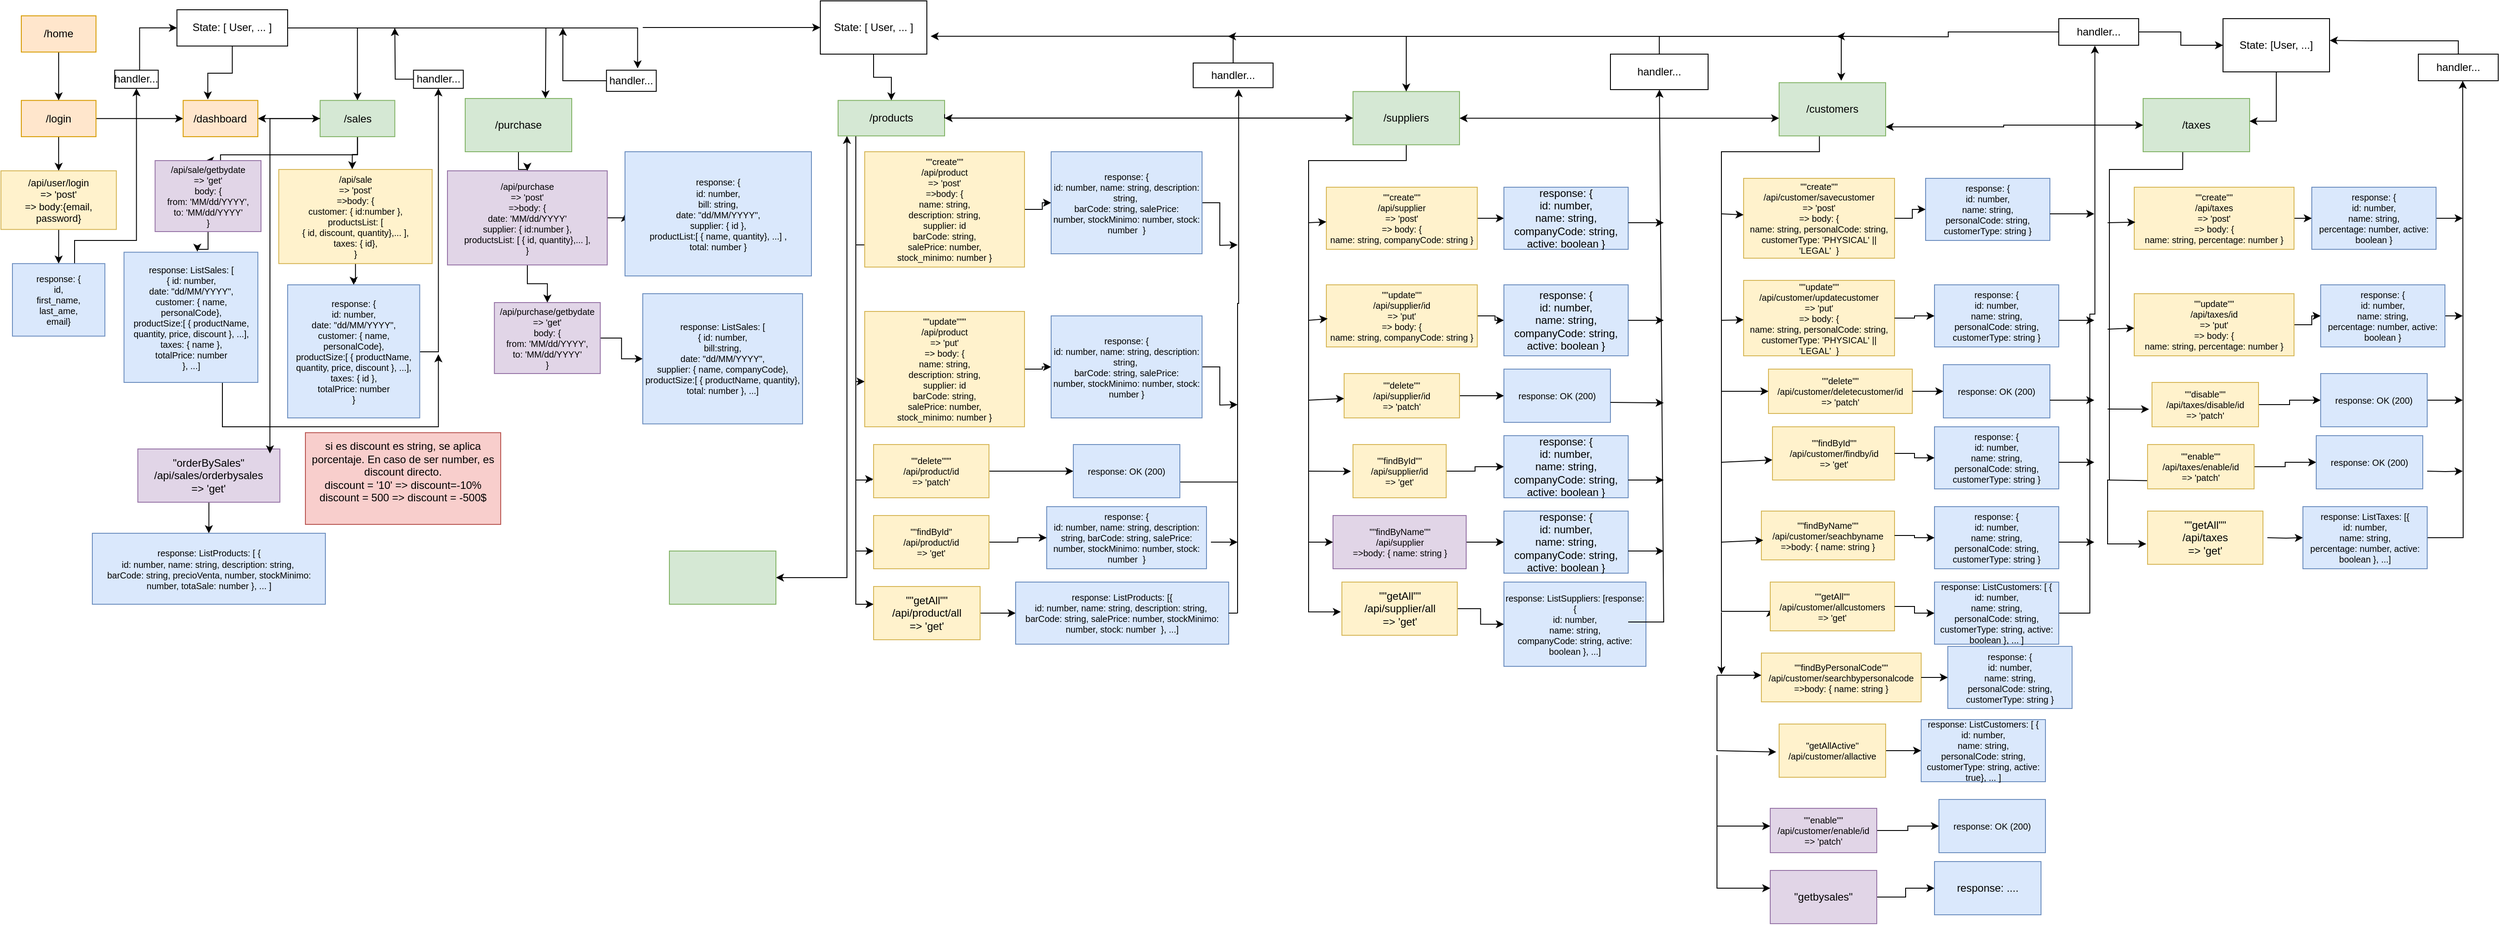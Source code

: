 <mxfile version="24.4.9" type="google">
  <diagram name="Page-1" id="dTon7C1wlRxbVaWyikY0">
    <mxGraphModel grid="1" page="1" gridSize="10" guides="1" tooltips="1" connect="1" arrows="1" fold="1" pageScale="1" pageWidth="1920" pageHeight="1200" math="0" shadow="0">
      <root>
        <mxCell id="0" />
        <mxCell id="1" parent="0" />
        <mxCell id="SY82mL4uzIX1fNqr7_6c-193" style="edgeStyle=orthogonalEdgeStyle;rounded=0;orthogonalLoop=1;jettySize=auto;html=1;entryX=-0.011;entryY=0.617;entryDx=0;entryDy=0;entryPerimeter=0;exitX=0.372;exitY=1.005;exitDx=0;exitDy=0;exitPerimeter=0;" edge="1" parent="1" source="SY82mL4uzIX1fNqr7_6c-186" target="SY82mL4uzIX1fNqr7_6c-191">
          <mxGeometry relative="1" as="geometry">
            <mxPoint x="2480" y="200" as="targetPoint" />
            <Array as="points">
              <mxPoint x="2525" y="190" />
              <mxPoint x="2442" y="190" />
              <mxPoint x="2442" y="540" />
              <mxPoint x="2440" y="540" />
              <mxPoint x="2440" y="612" />
            </Array>
          </mxGeometry>
        </mxCell>
        <mxCell id="SY82mL4uzIX1fNqr7_6c-186" value="/taxes" style="rounded=0;whiteSpace=wrap;html=1;fillColor=#d5e8d4;strokeColor=#82b366;" vertex="1" parent="1">
          <mxGeometry x="2480" y="110" width="120" height="60" as="geometry" />
        </mxCell>
        <mxCell id="SY82mL4uzIX1fNqr7_6c-207" value="" style="edgeStyle=orthogonalEdgeStyle;rounded=0;orthogonalLoop=1;jettySize=auto;html=1;" edge="1" parent="1" source="SY82mL4uzIX1fNqr7_6c-187" target="SY82mL4uzIX1fNqr7_6c-198">
          <mxGeometry relative="1" as="geometry" />
        </mxCell>
        <mxCell id="SY82mL4uzIX1fNqr7_6c-187" value="&quot;&quot;create&quot;&quot;&lt;div style=&quot;font-size: 10px;&quot;&gt;/api/taxes&lt;/div&gt;&lt;div style=&quot;font-size: 10px;&quot;&gt;=&amp;gt; &#39;post&#39;&lt;/div&gt;&lt;div style=&quot;font-size: 10px;&quot;&gt;=&amp;gt; body: {&lt;/div&gt;&lt;div style=&quot;font-size: 10px;&quot;&gt;name: string,&amp;nbsp;&lt;span style=&quot;background-color: initial;&quot;&gt;percentage: number&amp;nbsp;&lt;/span&gt;&lt;span style=&quot;background-color: initial;&quot;&gt;}&lt;/span&gt;&lt;/div&gt;" style="rounded=0;whiteSpace=wrap;html=1;fillColor=#fff2cc;strokeColor=#d6b656;fontSize=10;" vertex="1" parent="1">
          <mxGeometry x="2470" y="210" width="180" height="70" as="geometry" />
        </mxCell>
        <mxCell id="SY82mL4uzIX1fNqr7_6c-206" value="" style="edgeStyle=orthogonalEdgeStyle;rounded=0;orthogonalLoop=1;jettySize=auto;html=1;" edge="1" parent="1" source="SY82mL4uzIX1fNqr7_6c-188" target="SY82mL4uzIX1fNqr7_6c-199">
          <mxGeometry relative="1" as="geometry" />
        </mxCell>
        <mxCell id="SY82mL4uzIX1fNqr7_6c-188" value="&quot;&quot;update&quot;&quot;&lt;div style=&quot;font-size: 10px;&quot;&gt;/api/taxes/id&lt;/div&gt;&lt;div style=&quot;font-size: 10px;&quot;&gt;=&amp;gt; &#39;put&#39;&lt;/div&gt;&lt;div style=&quot;font-size: 10px;&quot;&gt;=&amp;gt; body: {&lt;/div&gt;&lt;div style=&quot;font-size: 10px;&quot;&gt;name: string,&amp;nbsp;&lt;span style=&quot;background-color: initial;&quot;&gt;percentage: number&amp;nbsp;&lt;/span&gt;&lt;span style=&quot;background-color: initial;&quot;&gt;}&lt;/span&gt;&lt;/div&gt;" style="rounded=0;whiteSpace=wrap;html=1;fillColor=#fff2cc;strokeColor=#d6b656;fontSize=10;" vertex="1" parent="1">
          <mxGeometry x="2470" y="330" width="180" height="70" as="geometry" />
        </mxCell>
        <mxCell id="SY82mL4uzIX1fNqr7_6c-203" value="" style="edgeStyle=orthogonalEdgeStyle;rounded=0;orthogonalLoop=1;jettySize=auto;html=1;" edge="1" parent="1" source="SY82mL4uzIX1fNqr7_6c-189" target="SY82mL4uzIX1fNqr7_6c-202">
          <mxGeometry relative="1" as="geometry" />
        </mxCell>
        <mxCell id="SY82mL4uzIX1fNqr7_6c-189" value="&quot;&quot;disable&quot;&quot;&lt;div style=&quot;font-size: 10px;&quot;&gt;/api/taxes/disable/id&lt;/div&gt;&lt;div style=&quot;font-size: 10px;&quot;&gt;=&amp;gt; &#39;patch&#39;&lt;/div&gt;" style="rounded=0;whiteSpace=wrap;html=1;fillColor=#fff2cc;strokeColor=#d6b656;fontSize=10;" vertex="1" parent="1">
          <mxGeometry x="2490" y="430" width="120" height="50" as="geometry" />
        </mxCell>
        <mxCell id="SY82mL4uzIX1fNqr7_6c-205" value="" style="edgeStyle=orthogonalEdgeStyle;rounded=0;orthogonalLoop=1;jettySize=auto;html=1;" edge="1" parent="1" target="SY82mL4uzIX1fNqr7_6c-201">
          <mxGeometry relative="1" as="geometry">
            <mxPoint x="2620" y="605" as="sourcePoint" />
          </mxGeometry>
        </mxCell>
        <mxCell id="SY82mL4uzIX1fNqr7_6c-191" value="&quot;&quot;getAll&quot;&quot;&lt;div&gt;/api/taxes&lt;/div&gt;&lt;div&gt;=&amp;gt; &#39;get&#39;&lt;span style=&quot;color: rgba(0, 0, 0, 0); font-family: monospace; font-size: 0px; text-align: start; text-wrap: nowrap; background-color: initial;&quot;&gt;%3CmxGraphModel%3E%3Croot%3E%3CmxCell%20id%3D%220%22%2F%3E%3CmxCell%20id%3D%221%22%20parent%3D%220%22%2F%3E%3CmxCell%20id%3D%222%22%20value%3D%22%26quot%3B%26quot%3BfindByName%26quot%3B%26quot%3B%26lt%3Bdiv%26gt%3B%2Fapi%2Fsupplier%26lt%3B%2Fdiv%26gt%3B%26lt%3Bdiv%26gt%3B%3D%26amp%3Bgt%3Bbody%3A%20%7B%20name%3A%20string%26amp%3Bnbsp%3B%26lt%3Bspan%20style%3D%26quot%3Bbackground-color%3A%20initial%3B%26quot%3B%26gt%3B%7D%26lt%3B%2Fspan%26gt%3B%26lt%3B%2Fdiv%26gt%3B%22%20style%3D%22rounded%3D0%3BwhiteSpace%3Dwrap%3Bhtml%3D1%3BfillColor%3D%23e1d5e7%3BstrokeColor%3D%239673a6%3B%22%20vertex%3D%221%22%20parent%3D%221%22%3E%3CmxGeometry%20x%3D%221542.5%22%20y%3D%22600%22%20width%3D%22150%22%20height%3D%2260%22%20as%3D%22geometry%22%2F%3E%3C%2FmxCell%3E%3C%2Froot%3E%3C%2FmxGraphModel%3E&lt;/span&gt;&lt;/div&gt;" style="rounded=0;whiteSpace=wrap;html=1;fillColor=#fff2cc;strokeColor=#d6b656;" vertex="1" parent="1">
          <mxGeometry x="2485" y="575" width="130" height="60" as="geometry" />
        </mxCell>
        <mxCell id="SY82mL4uzIX1fNqr7_6c-192" style="edgeStyle=orthogonalEdgeStyle;rounded=0;orthogonalLoop=1;jettySize=auto;html=1;entryX=0;entryY=0.5;entryDx=0;entryDy=0;startArrow=classic;startFill=1;" edge="1" parent="1" source="SY82mL4uzIX1fNqr7_6c-138" target="SY82mL4uzIX1fNqr7_6c-186">
          <mxGeometry relative="1" as="geometry">
            <Array as="points">
              <mxPoint x="2323" y="142" />
              <mxPoint x="2323" y="140" />
            </Array>
          </mxGeometry>
        </mxCell>
        <mxCell id="SY82mL4uzIX1fNqr7_6c-194" value="" style="endArrow=classic;html=1;rounded=0;entryX=-0.021;entryY=0.68;entryDx=0;entryDy=0;entryPerimeter=0;" edge="1" parent="1">
          <mxGeometry width="50" height="50" relative="1" as="geometry">
            <mxPoint x="2440" y="540" as="sourcePoint" />
            <mxPoint x="2495.295" y="540.8" as="targetPoint" />
          </mxGeometry>
        </mxCell>
        <mxCell id="SY82mL4uzIX1fNqr7_6c-195" value="" style="endArrow=classic;html=1;rounded=0;entryX=-0.027;entryY=0.604;entryDx=0;entryDy=0;entryPerimeter=0;" edge="1" parent="1" target="SY82mL4uzIX1fNqr7_6c-189">
          <mxGeometry width="50" height="50" relative="1" as="geometry">
            <mxPoint x="2440" y="460" as="sourcePoint" />
            <mxPoint x="2490" y="410" as="targetPoint" />
          </mxGeometry>
        </mxCell>
        <mxCell id="SY82mL4uzIX1fNqr7_6c-196" value="" style="endArrow=classic;html=1;rounded=0;" edge="1" parent="1" target="SY82mL4uzIX1fNqr7_6c-188">
          <mxGeometry width="50" height="50" relative="1" as="geometry">
            <mxPoint x="2440" y="370" as="sourcePoint" />
            <mxPoint x="2490" y="320" as="targetPoint" />
          </mxGeometry>
        </mxCell>
        <mxCell id="SY82mL4uzIX1fNqr7_6c-197" value="" style="endArrow=classic;html=1;rounded=0;entryX=0.007;entryY=0.563;entryDx=0;entryDy=0;entryPerimeter=0;" edge="1" parent="1" target="SY82mL4uzIX1fNqr7_6c-187">
          <mxGeometry width="50" height="50" relative="1" as="geometry">
            <mxPoint x="2440" y="250" as="sourcePoint" />
            <mxPoint x="2490" y="200" as="targetPoint" />
          </mxGeometry>
        </mxCell>
        <mxCell id="SY82mL4uzIX1fNqr7_6c-212" style="edgeStyle=orthogonalEdgeStyle;rounded=0;orthogonalLoop=1;jettySize=auto;html=1;" edge="1" parent="1" source="SY82mL4uzIX1fNqr7_6c-198">
          <mxGeometry relative="1" as="geometry">
            <mxPoint x="2840" y="245" as="targetPoint" />
          </mxGeometry>
        </mxCell>
        <mxCell id="SY82mL4uzIX1fNqr7_6c-198" value="response: {&lt;div&gt;id: number,&lt;br&gt;&lt;div&gt;name: string,&lt;/div&gt;&lt;div&gt;&lt;span style=&quot;background-color: initial;&quot;&gt;percentage&lt;/span&gt;: number, active: boolean&amp;nbsp;&lt;span style=&quot;background-color: initial;&quot;&gt;}&lt;/span&gt;&lt;/div&gt;&lt;/div&gt;" style="rounded=0;whiteSpace=wrap;html=1;fillColor=#dae8fc;strokeColor=#6c8ebf;fontSize=10;" vertex="1" parent="1">
          <mxGeometry x="2670" y="210" width="140" height="70" as="geometry" />
        </mxCell>
        <mxCell id="SY82mL4uzIX1fNqr7_6c-211" style="edgeStyle=orthogonalEdgeStyle;rounded=0;orthogonalLoop=1;jettySize=auto;html=1;" edge="1" parent="1" source="SY82mL4uzIX1fNqr7_6c-199">
          <mxGeometry relative="1" as="geometry">
            <mxPoint x="2840" y="355" as="targetPoint" />
          </mxGeometry>
        </mxCell>
        <mxCell id="SY82mL4uzIX1fNqr7_6c-199" value="response: {&lt;div&gt;id: number,&lt;br&gt;&lt;div&gt;name: string,&lt;/div&gt;&lt;div&gt;&lt;span style=&quot;background-color: initial;&quot;&gt;percentage&lt;/span&gt;: number, active: boolean&amp;nbsp;&lt;span style=&quot;background-color: initial;&quot;&gt;}&lt;/span&gt;&lt;/div&gt;&lt;/div&gt;" style="rounded=0;whiteSpace=wrap;html=1;fillColor=#dae8fc;strokeColor=#6c8ebf;fontSize=10;" vertex="1" parent="1">
          <mxGeometry x="2680" y="320" width="140" height="70" as="geometry" />
        </mxCell>
        <mxCell id="SY82mL4uzIX1fNqr7_6c-209" style="edgeStyle=orthogonalEdgeStyle;rounded=0;orthogonalLoop=1;jettySize=auto;html=1;" edge="1" parent="1">
          <mxGeometry relative="1" as="geometry">
            <mxPoint x="2840" y="530" as="targetPoint" />
            <mxPoint x="2800.0" y="530" as="sourcePoint" />
          </mxGeometry>
        </mxCell>
        <mxCell id="SY82mL4uzIX1fNqr7_6c-208" style="edgeStyle=orthogonalEdgeStyle;rounded=0;orthogonalLoop=1;jettySize=auto;html=1;" edge="1" parent="1" source="SY82mL4uzIX1fNqr7_6c-201">
          <mxGeometry relative="1" as="geometry">
            <mxPoint x="2840" y="90" as="targetPoint" />
          </mxGeometry>
        </mxCell>
        <mxCell id="SY82mL4uzIX1fNqr7_6c-201" value="response: ListTaxes: [{&lt;div style=&quot;font-size: 10px;&quot;&gt;id: number,&lt;br style=&quot;font-size: 10px;&quot;&gt;&lt;div style=&quot;font-size: 10px;&quot;&gt;name: string,&lt;/div&gt;&lt;div style=&quot;font-size: 10px;&quot;&gt;&lt;span style=&quot;background-color: initial;&quot;&gt;percentage&lt;/span&gt;: number, active: boolean&amp;nbsp;&lt;span style=&quot;background-color: initial; font-size: 10px;&quot;&gt;}, ...]&lt;/span&gt;&lt;/div&gt;&lt;/div&gt;" style="rounded=0;whiteSpace=wrap;html=1;fillColor=#dae8fc;strokeColor=#6c8ebf;fontSize=10;" vertex="1" parent="1">
          <mxGeometry x="2660" y="570" width="140" height="70" as="geometry" />
        </mxCell>
        <mxCell id="SY82mL4uzIX1fNqr7_6c-210" style="edgeStyle=orthogonalEdgeStyle;rounded=0;orthogonalLoop=1;jettySize=auto;html=1;" edge="1" parent="1" source="SY82mL4uzIX1fNqr7_6c-202">
          <mxGeometry relative="1" as="geometry">
            <mxPoint x="2840" y="450" as="targetPoint" />
          </mxGeometry>
        </mxCell>
        <mxCell id="SY82mL4uzIX1fNqr7_6c-202" value="response: OK (200)" style="rounded=0;whiteSpace=wrap;html=1;fillColor=#dae8fc;strokeColor=#6c8ebf;fontSize=10;" vertex="1" parent="1">
          <mxGeometry x="2680" y="420" width="120" height="60" as="geometry" />
        </mxCell>
        <mxCell id="SY82mL4uzIX1fNqr7_6c-185" value="" style="group;movable=1;resizable=1;rotatable=1;deletable=1;editable=1;locked=0;connectable=1;fontSize=10;" vertex="1" connectable="0" parent="1">
          <mxGeometry x="90" width="2375" height="750" as="geometry" />
        </mxCell>
        <mxCell id="SY82mL4uzIX1fNqr7_6c-150" value="" style="group" vertex="1" connectable="0" parent="SY82mL4uzIX1fNqr7_6c-185">
          <mxGeometry width="2130" height="750" as="geometry" />
        </mxCell>
        <mxCell id="SY82mL4uzIX1fNqr7_6c-60" value="" style="group" vertex="1" connectable="0" parent="SY82mL4uzIX1fNqr7_6c-150">
          <mxGeometry y="10" width="890" height="580" as="geometry" />
        </mxCell>
        <mxCell id="SY82mL4uzIX1fNqr7_6c-8" value="" style="edgeStyle=orthogonalEdgeStyle;rounded=0;orthogonalLoop=1;jettySize=auto;html=1;" edge="1" parent="SY82mL4uzIX1fNqr7_6c-60" source="SY82mL4uzIX1fNqr7_6c-1" target="SY82mL4uzIX1fNqr7_6c-7">
          <mxGeometry relative="1" as="geometry" />
        </mxCell>
        <mxCell id="SY82mL4uzIX1fNqr7_6c-52" style="edgeStyle=orthogonalEdgeStyle;rounded=0;orthogonalLoop=1;jettySize=auto;html=1;entryX=0;entryY=0.5;entryDx=0;entryDy=0;" edge="1" parent="SY82mL4uzIX1fNqr7_6c-60" source="SY82mL4uzIX1fNqr7_6c-1" target="SY82mL4uzIX1fNqr7_6c-4">
          <mxGeometry relative="1" as="geometry" />
        </mxCell>
        <mxCell id="SY82mL4uzIX1fNqr7_6c-1" value="/login" style="rounded=0;whiteSpace=wrap;html=1;fillColor=#ffe6cc;strokeColor=#d79b00;" vertex="1" parent="SY82mL4uzIX1fNqr7_6c-60">
          <mxGeometry y="102.174" width="84.143" height="40.87" as="geometry" />
        </mxCell>
        <mxCell id="SY82mL4uzIX1fNqr7_6c-3" value="" style="edgeStyle=orthogonalEdgeStyle;rounded=0;orthogonalLoop=1;jettySize=auto;html=1;" edge="1" parent="SY82mL4uzIX1fNqr7_6c-60" source="SY82mL4uzIX1fNqr7_6c-2" target="SY82mL4uzIX1fNqr7_6c-1">
          <mxGeometry relative="1" as="geometry" />
        </mxCell>
        <mxCell id="SY82mL4uzIX1fNqr7_6c-2" value="/home" style="rounded=0;whiteSpace=wrap;html=1;fillColor=#ffe6cc;strokeColor=#d79b00;" vertex="1" parent="SY82mL4uzIX1fNqr7_6c-60">
          <mxGeometry y="6.812" width="84.143" height="40.87" as="geometry" />
        </mxCell>
        <mxCell id="SY82mL4uzIX1fNqr7_6c-4" value="/dashboard" style="rounded=0;whiteSpace=wrap;html=1;fillColor=#ffe6cc;strokeColor=#d79b00;" vertex="1" parent="SY82mL4uzIX1fNqr7_6c-60">
          <mxGeometry x="182.311" y="102.174" width="84.143" height="40.87" as="geometry" />
        </mxCell>
        <mxCell id="SY82mL4uzIX1fNqr7_6c-10" value="" style="edgeStyle=orthogonalEdgeStyle;rounded=0;orthogonalLoop=1;jettySize=auto;html=1;" edge="1" parent="SY82mL4uzIX1fNqr7_6c-60" source="SY82mL4uzIX1fNqr7_6c-7" target="SY82mL4uzIX1fNqr7_6c-9">
          <mxGeometry relative="1" as="geometry" />
        </mxCell>
        <mxCell id="SY82mL4uzIX1fNqr7_6c-7" value="/api/user/login&lt;div style=&quot;font-size: 11px;&quot;&gt;=&amp;gt; &#39;post&#39;&lt;/div&gt;&lt;div style=&quot;font-size: 11px;&quot;&gt;=&amp;gt; body:{&lt;span style=&quot;background-color: initial; font-size: 11px;&quot;&gt;email, password&lt;/span&gt;&lt;span style=&quot;background-color: initial; font-size: 11px;&quot;&gt;}&lt;/span&gt;&lt;/div&gt;" style="rounded=0;whiteSpace=wrap;html=1;fillColor=#fff2cc;strokeColor=#d6b656;fontSize=11;" vertex="1" parent="SY82mL4uzIX1fNqr7_6c-60">
          <mxGeometry x="-22.93" y="181.52" width="130" height="66.09" as="geometry" />
        </mxCell>
        <mxCell id="SY82mL4uzIX1fNqr7_6c-11" style="edgeStyle=orthogonalEdgeStyle;rounded=0;orthogonalLoop=1;jettySize=auto;html=1;entryX=0.5;entryY=1;entryDx=0;entryDy=0;" edge="1" parent="SY82mL4uzIX1fNqr7_6c-60" source="SY82mL4uzIX1fNqr7_6c-9" target="SY82mL4uzIX1fNqr7_6c-13">
          <mxGeometry relative="1" as="geometry">
            <mxPoint x="-35.06" y="143.043" as="targetPoint" />
            <Array as="points">
              <mxPoint x="60" y="260" />
              <mxPoint x="130" y="260" />
            </Array>
          </mxGeometry>
        </mxCell>
        <mxCell id="SY82mL4uzIX1fNqr7_6c-9" value="response: {&lt;div style=&quot;font-size: 10px;&quot;&gt;id,&lt;/div&gt;&lt;div style=&quot;font-size: 10px;&quot;&gt;first_name,&lt;/div&gt;&lt;div style=&quot;font-size: 10px;&quot;&gt;last_ame,&lt;/div&gt;&lt;div style=&quot;font-size: 10px;&quot;&gt;email}&lt;/div&gt;" style="rounded=0;whiteSpace=wrap;html=1;fillColor=#dae8fc;strokeColor=#6c8ebf;fontSize=10;" vertex="1" parent="SY82mL4uzIX1fNqr7_6c-60">
          <mxGeometry x="-10" y="286.09" width="104.14" height="81.74" as="geometry" />
        </mxCell>
        <mxCell id="SY82mL4uzIX1fNqr7_6c-32" style="edgeStyle=orthogonalEdgeStyle;rounded=0;orthogonalLoop=1;jettySize=auto;html=1;entryX=0;entryY=0.5;entryDx=0;entryDy=0;" edge="1" parent="SY82mL4uzIX1fNqr7_6c-60" source="SY82mL4uzIX1fNqr7_6c-13" target="SY82mL4uzIX1fNqr7_6c-15">
          <mxGeometry relative="1" as="geometry">
            <mxPoint x="136.733" y="20.435" as="targetPoint" />
            <Array as="points">
              <mxPoint x="133.227" y="20.435" />
            </Array>
          </mxGeometry>
        </mxCell>
        <mxCell id="SY82mL4uzIX1fNqr7_6c-13" value="handler..." style="rounded=0;whiteSpace=wrap;html=1;" vertex="1" parent="SY82mL4uzIX1fNqr7_6c-60">
          <mxGeometry x="105.179" y="68.116" width="49.084" height="20.435" as="geometry" />
        </mxCell>
        <mxCell id="SY82mL4uzIX1fNqr7_6c-16" style="edgeStyle=orthogonalEdgeStyle;rounded=0;orthogonalLoop=1;jettySize=auto;html=1;entryX=0.33;entryY=-0.026;entryDx=0;entryDy=0;entryPerimeter=0;" edge="1" parent="SY82mL4uzIX1fNqr7_6c-60" source="SY82mL4uzIX1fNqr7_6c-15" target="SY82mL4uzIX1fNqr7_6c-4">
          <mxGeometry relative="1" as="geometry">
            <mxPoint x="245.418" y="95.362" as="targetPoint" />
            <Array as="points" />
          </mxGeometry>
        </mxCell>
        <mxCell id="SY82mL4uzIX1fNqr7_6c-34" style="edgeStyle=orthogonalEdgeStyle;rounded=0;orthogonalLoop=1;jettySize=auto;html=1;entryX=0.5;entryY=0;entryDx=0;entryDy=0;" edge="1" parent="SY82mL4uzIX1fNqr7_6c-60" source="SY82mL4uzIX1fNqr7_6c-15" target="SY82mL4uzIX1fNqr7_6c-21">
          <mxGeometry relative="1" as="geometry" />
        </mxCell>
        <mxCell id="SY82mL4uzIX1fNqr7_6c-51" style="edgeStyle=orthogonalEdgeStyle;rounded=0;orthogonalLoop=1;jettySize=auto;html=1;entryX=0.625;entryY=-0.086;entryDx=0;entryDy=0;entryPerimeter=0;" edge="1" parent="SY82mL4uzIX1fNqr7_6c-60" source="SY82mL4uzIX1fNqr7_6c-15" target="SY82mL4uzIX1fNqr7_6c-48">
          <mxGeometry relative="1" as="geometry">
            <mxPoint x="694.183" y="20.435" as="targetPoint" />
          </mxGeometry>
        </mxCell>
        <mxCell id="SY82mL4uzIX1fNqr7_6c-15" value="State: [&amp;nbsp;&lt;span style=&quot;background-color: initial;&quot;&gt;User, ... ]&lt;/span&gt;" style="rounded=0;whiteSpace=wrap;html=1;" vertex="1" parent="SY82mL4uzIX1fNqr7_6c-60">
          <mxGeometry x="175.3" width="124.7" height="40.87" as="geometry" />
        </mxCell>
        <mxCell id="SY82mL4uzIX1fNqr7_6c-24" value="" style="edgeStyle=orthogonalEdgeStyle;rounded=0;orthogonalLoop=1;jettySize=auto;html=1;entryX=0.479;entryY=-0.002;entryDx=0;entryDy=0;entryPerimeter=0;" edge="1" parent="SY82mL4uzIX1fNqr7_6c-60" source="SY82mL4uzIX1fNqr7_6c-21" target="SY82mL4uzIX1fNqr7_6c-23">
          <mxGeometry relative="1" as="geometry" />
        </mxCell>
        <mxCell id="SY82mL4uzIX1fNqr7_6c-39" style="edgeStyle=orthogonalEdgeStyle;rounded=0;orthogonalLoop=1;jettySize=auto;html=1;entryX=0.48;entryY=0;entryDx=0;entryDy=0;entryPerimeter=0;" edge="1" parent="SY82mL4uzIX1fNqr7_6c-60" source="SY82mL4uzIX1fNqr7_6c-21" target="SY82mL4uzIX1fNqr7_6c-36">
          <mxGeometry relative="1" as="geometry">
            <mxPoint x="238.406" y="183.913" as="targetPoint" />
            <Array as="points">
              <mxPoint x="378.645" y="163.478" />
              <mxPoint x="224.382" y="163.478" />
            </Array>
          </mxGeometry>
        </mxCell>
        <mxCell id="SY82mL4uzIX1fNqr7_6c-21" value="/sales" style="rounded=0;whiteSpace=wrap;html=1;fillColor=#d5e8d4;strokeColor=#82b366;" vertex="1" parent="SY82mL4uzIX1fNqr7_6c-60">
          <mxGeometry x="336.574" y="102.174" width="84.143" height="40.87" as="geometry" />
        </mxCell>
        <mxCell id="SY82mL4uzIX1fNqr7_6c-46" value="" style="edgeStyle=orthogonalEdgeStyle;rounded=0;orthogonalLoop=1;jettySize=auto;html=1;" edge="1" parent="SY82mL4uzIX1fNqr7_6c-60" source="SY82mL4uzIX1fNqr7_6c-23" target="SY82mL4uzIX1fNqr7_6c-25">
          <mxGeometry relative="1" as="geometry" />
        </mxCell>
        <mxCell id="SY82mL4uzIX1fNqr7_6c-23" value="/api/sale&lt;br&gt;=&amp;gt; &#39;post&#39;&lt;br&gt;=&amp;gt;body: {&lt;br&gt;customer: { id:number },&lt;br&gt;productsList: [&lt;br&gt;{ id, discount, quantity},... ],&lt;div&gt;taxes: { id},&lt;/div&gt;&lt;div&gt;}&lt;/div&gt;" style="rounded=0;fillColor=#fff2cc;strokeColor=#d6b656;html=1;whiteSpace=wrap;fontSize=10;" vertex="1" parent="SY82mL4uzIX1fNqr7_6c-60">
          <mxGeometry x="290" y="180" width="172.77" height="106.09" as="geometry" />
        </mxCell>
        <mxCell id="SY82mL4uzIX1fNqr7_6c-29" style="edgeStyle=orthogonalEdgeStyle;rounded=0;orthogonalLoop=1;jettySize=auto;html=1;entryX=0.5;entryY=1;entryDx=0;entryDy=0;" edge="1" parent="SY82mL4uzIX1fNqr7_6c-60" target="SY82mL4uzIX1fNqr7_6c-27">
          <mxGeometry relative="1" as="geometry">
            <mxPoint x="469.801" y="95.362" as="targetPoint" />
            <mxPoint x="350.598" y="385.489" as="sourcePoint" />
            <Array as="points">
              <mxPoint x="469.801" y="385.536" />
            </Array>
          </mxGeometry>
        </mxCell>
        <mxCell id="SY82mL4uzIX1fNqr7_6c-25" value="response: {&lt;div style=&quot;font-size: 10px;&quot;&gt;id: number,&lt;br style=&quot;font-size: 10px;&quot;&gt;&lt;div style=&quot;font-size: 10px;&quot;&gt;date: &quot;dd/MM/YYYY&quot;,&lt;/div&gt;&lt;div style=&quot;font-size: 10px;&quot;&gt;customer: { name, personalCode},&lt;/div&gt;&lt;div style=&quot;font-size: 10px;&quot;&gt;productSize:[ { productName, quantity, price, discount }, ...],&lt;/div&gt;&lt;div style=&quot;font-size: 10px;&quot;&gt;taxes: { id },&lt;/div&gt;&lt;div style=&quot;font-size: 10px;&quot;&gt;&lt;span style=&quot;background-color: initial; font-size: 10px;&quot;&gt;totalPrice: number&lt;/span&gt;&lt;/div&gt;&lt;div style=&quot;font-size: 10px;&quot;&gt;&lt;span style=&quot;background-color: initial; font-size: 10px;&quot;&gt;}&lt;/span&gt;&lt;/div&gt;&lt;/div&gt;" style="rounded=0;whiteSpace=wrap;html=1;fillColor=#dae8fc;strokeColor=#6c8ebf;fontSize=10;" vertex="1" parent="SY82mL4uzIX1fNqr7_6c-60">
          <mxGeometry x="300" y="310" width="148.76" height="150" as="geometry" />
        </mxCell>
        <mxCell id="SY82mL4uzIX1fNqr7_6c-27" value="handler..." style="rounded=0;whiteSpace=wrap;html=1;" vertex="1" parent="SY82mL4uzIX1fNqr7_6c-60">
          <mxGeometry x="441.753" y="68.116" width="56.096" height="20.435" as="geometry" />
        </mxCell>
        <mxCell id="SY82mL4uzIX1fNqr7_6c-33" style="edgeStyle=orthogonalEdgeStyle;rounded=0;orthogonalLoop=1;jettySize=auto;html=1;" edge="1" parent="SY82mL4uzIX1fNqr7_6c-60" source="SY82mL4uzIX1fNqr7_6c-27">
          <mxGeometry relative="1" as="geometry">
            <mxPoint x="420.717" y="20.435" as="targetPoint" />
          </mxGeometry>
        </mxCell>
        <mxCell id="SY82mL4uzIX1fNqr7_6c-22" value="" style="rounded=0;orthogonalLoop=1;jettySize=auto;html=1;elbow=vertical;flowAnimation=0;strokeColor=default;curved=0;startArrow=classic;startFill=1;" edge="1" parent="SY82mL4uzIX1fNqr7_6c-60" source="SY82mL4uzIX1fNqr7_6c-4" target="SY82mL4uzIX1fNqr7_6c-21">
          <mxGeometry relative="1" as="geometry" />
        </mxCell>
        <mxCell id="SY82mL4uzIX1fNqr7_6c-53" value="" style="edgeStyle=orthogonalEdgeStyle;rounded=0;orthogonalLoop=1;jettySize=auto;html=1;entryX=0.455;entryY=-0.004;entryDx=0;entryDy=0;entryPerimeter=0;" edge="1" parent="SY82mL4uzIX1fNqr7_6c-60">
          <mxGeometry relative="1" as="geometry">
            <mxPoint x="582" y="143.043" as="sourcePoint" />
          </mxGeometry>
        </mxCell>
        <mxCell id="SY82mL4uzIX1fNqr7_6c-38" value="" style="edgeStyle=orthogonalEdgeStyle;rounded=0;orthogonalLoop=1;jettySize=auto;html=1;entryX=0.548;entryY=-0.004;entryDx=0;entryDy=0;entryPerimeter=0;" edge="1" parent="SY82mL4uzIX1fNqr7_6c-60" source="SY82mL4uzIX1fNqr7_6c-36" target="SY82mL4uzIX1fNqr7_6c-37">
          <mxGeometry relative="1" as="geometry" />
        </mxCell>
        <mxCell id="SY82mL4uzIX1fNqr7_6c-36" value="/api/sale/getbydate&lt;div style=&quot;font-size: 10px;&quot;&gt;=&amp;gt; &#39;get&#39;&lt;/div&gt;&lt;div style=&quot;font-size: 10px;&quot;&gt;body: {&lt;/div&gt;&lt;div style=&quot;font-size: 10px;&quot;&gt;from: &#39;MM/dd/YYYY&#39;,&lt;/div&gt;&lt;div style=&quot;font-size: 10px;&quot;&gt;to: &#39;MM/dd/YYYY&#39;&lt;/div&gt;&lt;div style=&quot;font-size: 10px;&quot;&gt;}&lt;/div&gt;" style="rounded=0;whiteSpace=wrap;html=1;fillColor=#e1d5e7;strokeColor=#9673a6;fontSize=10;" vertex="1" parent="SY82mL4uzIX1fNqr7_6c-60">
          <mxGeometry x="150.71" y="170" width="119.29" height="80" as="geometry" />
        </mxCell>
        <mxCell id="SY82mL4uzIX1fNqr7_6c-41" style="edgeStyle=orthogonalEdgeStyle;rounded=0;orthogonalLoop=1;jettySize=auto;html=1;" edge="1" parent="SY82mL4uzIX1fNqr7_6c-60" source="SY82mL4uzIX1fNqr7_6c-37">
          <mxGeometry relative="1" as="geometry">
            <mxPoint x="469.801" y="388.261" as="targetPoint" />
            <Array as="points">
              <mxPoint x="226.486" y="470" />
            </Array>
          </mxGeometry>
        </mxCell>
        <mxCell id="SY82mL4uzIX1fNqr7_6c-37" value="&lt;div style=&quot;font-size: 10px;&quot;&gt;&lt;span style=&quot;background-color: initial; font-size: 10px;&quot;&gt;&lt;font style=&quot;font-size: 10px;&quot;&gt;response: ListSales: [&lt;/font&gt;&lt;/span&gt;&lt;/div&gt;{&amp;nbsp;&lt;span style=&quot;background-color: initial;&quot;&gt;id: number,&lt;/span&gt;&lt;div&gt;&lt;div&gt;date: &quot;dd/MM/YYYY&quot;,&lt;/div&gt;&lt;div&gt;customer: { name, personalCode},&lt;/div&gt;&lt;div&gt;productSize:[ { productName, quantity, price, discount }, ...],&lt;/div&gt;&lt;div&gt;taxes: { name },&lt;/div&gt;&lt;div&gt;&lt;span style=&quot;background-color: initial;&quot;&gt;totalPrice: number&lt;/span&gt;&lt;/div&gt;&lt;/div&gt;&lt;div style=&quot;font-size: 10px;&quot;&gt;&lt;span style=&quot;background-color: initial;&quot;&gt;}&lt;/span&gt;&lt;span style=&quot;background-color: initial;&quot;&gt;, ...]&lt;/span&gt;&lt;br&gt;&lt;/div&gt;" style="rounded=0;whiteSpace=wrap;html=1;fillColor=#dae8fc;strokeColor=#6c8ebf;align=center;fontSize=10;" vertex="1" parent="SY82mL4uzIX1fNqr7_6c-60">
          <mxGeometry x="115.69" y="273.26" width="150.76" height="146.74" as="geometry" />
        </mxCell>
        <mxCell id="SY82mL4uzIX1fNqr7_6c-43" style="edgeStyle=orthogonalEdgeStyle;rounded=0;orthogonalLoop=1;jettySize=auto;html=1;entryX=0.6;entryY=-0.056;entryDx=0;entryDy=0;entryPerimeter=0;" edge="1" parent="SY82mL4uzIX1fNqr7_6c-60" source="SY82mL4uzIX1fNqr7_6c-15">
          <mxGeometry relative="1" as="geometry">
            <mxPoint x="590.406" y="99.885" as="targetPoint" />
          </mxGeometry>
        </mxCell>
        <mxCell id="1sYmxpLoqiD7t2-pb5XP-6" value="" style="edgeStyle=orthogonalEdgeStyle;rounded=0;orthogonalLoop=1;jettySize=auto;html=1;" edge="1" parent="SY82mL4uzIX1fNqr7_6c-60">
          <mxGeometry relative="1" as="geometry">
            <mxPoint x="590" y="270" as="targetPoint" />
          </mxGeometry>
        </mxCell>
        <mxCell id="SY82mL4uzIX1fNqr7_6c-50" style="edgeStyle=orthogonalEdgeStyle;rounded=0;orthogonalLoop=1;jettySize=auto;html=1;exitX=0;exitY=0.5;exitDx=0;exitDy=0;" edge="1" parent="SY82mL4uzIX1fNqr7_6c-60" source="SY82mL4uzIX1fNqr7_6c-48">
          <mxGeometry relative="1" as="geometry">
            <mxPoint x="610.04" y="20.435" as="targetPoint" />
            <Array as="points">
              <mxPoint x="610.04" y="80.377" />
            </Array>
          </mxGeometry>
        </mxCell>
        <mxCell id="SY82mL4uzIX1fNqr7_6c-48" value="handler..." style="rounded=0;whiteSpace=wrap;html=1;" vertex="1" parent="SY82mL4uzIX1fNqr7_6c-60">
          <mxGeometry x="659.124" y="68.116" width="56.096" height="23.841" as="geometry" />
        </mxCell>
        <mxCell id="SY82mL4uzIX1fNqr7_6c-56" value="" style="edgeStyle=orthogonalEdgeStyle;rounded=0;orthogonalLoop=1;jettySize=auto;html=1;" edge="1" parent="SY82mL4uzIX1fNqr7_6c-60">
          <mxGeometry relative="1" as="geometry">
            <mxPoint x="811.5" y="292.9" as="targetPoint" />
          </mxGeometry>
        </mxCell>
        <mxCell id="SY82mL4uzIX1fNqr7_6c-57" style="edgeStyle=orthogonalEdgeStyle;rounded=0;orthogonalLoop=1;jettySize=auto;html=1;entryX=0.54;entryY=0.009;entryDx=0;entryDy=0;entryPerimeter=0;" edge="1" parent="SY82mL4uzIX1fNqr7_6c-60">
          <mxGeometry relative="1" as="geometry">
            <Array as="points">
              <mxPoint x="810" y="140" />
            </Array>
            <mxPoint x="624.064" y="140" as="sourcePoint" />
          </mxGeometry>
        </mxCell>
        <mxCell id="1sYmxpLoqiD7t2-pb5XP-47" value="" style="edgeStyle=orthogonalEdgeStyle;rounded=0;orthogonalLoop=1;jettySize=auto;html=1;" edge="1" parent="SY82mL4uzIX1fNqr7_6c-60" source="1sYmxpLoqiD7t2-pb5XP-14" target="1sYmxpLoqiD7t2-pb5XP-44">
          <mxGeometry relative="1" as="geometry" />
        </mxCell>
        <mxCell id="1sYmxpLoqiD7t2-pb5XP-50" style="edgeStyle=orthogonalEdgeStyle;rounded=0;orthogonalLoop=1;jettySize=auto;html=1;" edge="1" parent="SY82mL4uzIX1fNqr7_6c-60" source="1sYmxpLoqiD7t2-pb5XP-14" target="1sYmxpLoqiD7t2-pb5XP-48">
          <mxGeometry relative="1" as="geometry" />
        </mxCell>
        <mxCell id="1sYmxpLoqiD7t2-pb5XP-14" value="/api/purchase&lt;br&gt;=&amp;gt; &#39;post&#39;&lt;br&gt;=&amp;gt;body: {&lt;div&gt;date: &#39;MM/dd/YYYY&#39;&lt;br&gt;supplier: { id:number },&lt;br&gt;productsList: [ { id, quantity},... ],&lt;div&gt;}&lt;/div&gt;&lt;/div&gt;" style="rounded=0;fillColor=#e1d5e7;strokeColor=#9673a6;html=1;whiteSpace=wrap;fontSize=10;" vertex="1" parent="SY82mL4uzIX1fNqr7_6c-60">
          <mxGeometry x="480" y="181.52" width="180" height="106.09" as="geometry" />
        </mxCell>
        <mxCell id="1sYmxpLoqiD7t2-pb5XP-44" value="&lt;span style=&quot;font-size: 10px;&quot;&gt;response: {&lt;/span&gt;&lt;div style=&quot;font-size: 10px;&quot;&gt;id: number,&lt;/div&gt;&lt;div style=&quot;font-size: 10px;&quot;&gt;bill: string,&lt;br&gt;&lt;div&gt;date: &quot;dd/MM/YYYY&quot;,&lt;/div&gt;&lt;div&gt;supplier: { id },&lt;/div&gt;&lt;div&gt;productList:[ { name, quantity}, ...] ,&lt;/div&gt;&lt;div&gt;total: number&amp;nbsp;&lt;span style=&quot;background-color: initial;&quot;&gt;}&lt;/span&gt;&lt;/div&gt;&lt;/div&gt;" style="rounded=0;whiteSpace=wrap;html=1;fillColor=#dae8fc;strokeColor=#6c8ebf;" vertex="1" parent="SY82mL4uzIX1fNqr7_6c-60">
          <mxGeometry x="680" y="160" width="210" height="140" as="geometry" />
        </mxCell>
        <mxCell id="1sYmxpLoqiD7t2-pb5XP-51" value="" style="edgeStyle=orthogonalEdgeStyle;rounded=0;orthogonalLoop=1;jettySize=auto;html=1;" edge="1" parent="SY82mL4uzIX1fNqr7_6c-60" source="1sYmxpLoqiD7t2-pb5XP-48" target="1sYmxpLoqiD7t2-pb5XP-49">
          <mxGeometry relative="1" as="geometry" />
        </mxCell>
        <mxCell id="1sYmxpLoqiD7t2-pb5XP-48" value="/api/purchase/getbydate&lt;div style=&quot;font-size: 10px;&quot;&gt;=&amp;gt; &#39;get&#39;&lt;/div&gt;&lt;div style=&quot;font-size: 10px;&quot;&gt;body: {&lt;/div&gt;&lt;div style=&quot;font-size: 10px;&quot;&gt;from: &#39;MM/dd/YYYY&#39;,&lt;/div&gt;&lt;div style=&quot;font-size: 10px;&quot;&gt;to: &#39;MM/dd/YYYY&#39;&lt;/div&gt;&lt;div style=&quot;font-size: 10px;&quot;&gt;}&lt;/div&gt;" style="rounded=0;whiteSpace=wrap;html=1;fillColor=#e1d5e7;strokeColor=#9673a6;fontSize=10;" vertex="1" parent="SY82mL4uzIX1fNqr7_6c-60">
          <mxGeometry x="532.87" y="330" width="119.29" height="80" as="geometry" />
        </mxCell>
        <mxCell id="1sYmxpLoqiD7t2-pb5XP-49" value="&lt;div style=&quot;font-size: 10px;&quot;&gt;&lt;span style=&quot;background-color: initial; font-size: 10px;&quot;&gt;&lt;font style=&quot;font-size: 10px;&quot;&gt;response: ListSales: [&lt;/font&gt;&lt;/span&gt;&lt;/div&gt;{&amp;nbsp;&lt;span style=&quot;background-color: initial;&quot;&gt;id: number,&lt;/span&gt;&lt;div&gt;bill:string,&lt;br&gt;&lt;div&gt;&lt;div&gt;date: &quot;dd/MM/YYYY&quot;,&lt;/div&gt;&lt;div&gt;supplier: { name, companyCode},&lt;/div&gt;&lt;div&gt;productSize:[ { productName, quantity}, total: number&amp;nbsp;&lt;span style=&quot;background-color: initial;&quot;&gt;}&lt;/span&gt;&lt;span style=&quot;background-color: initial;&quot;&gt;, ...]&lt;/span&gt;&lt;/div&gt;&lt;/div&gt;&lt;/div&gt;" style="rounded=0;whiteSpace=wrap;html=1;fillColor=#dae8fc;strokeColor=#6c8ebf;align=center;fontSize=10;" vertex="1" parent="SY82mL4uzIX1fNqr7_6c-60">
          <mxGeometry x="700" y="320" width="180" height="146.74" as="geometry" />
        </mxCell>
        <mxCell id="1sYmxpLoqiD7t2-pb5XP-8" value="si es discount es string, se aplica porcentaje. En caso de ser number, es discount directo.&lt;div&gt;discount = &#39;10&#39; =&amp;gt; discount=-10%&lt;/div&gt;&lt;div&gt;discount = 500 =&amp;gt; discount = -500$&lt;/div&gt;&lt;div&gt;&lt;br&gt;&lt;/div&gt;" style="rounded=0;whiteSpace=wrap;html=1;fillColor=#f8cecc;strokeColor=#b85450;" vertex="1" parent="SY82mL4uzIX1fNqr7_6c-60">
          <mxGeometry x="320" y="476.63" width="220" height="103.37" as="geometry" />
        </mxCell>
        <mxCell id="SY82mL4uzIX1fNqr7_6c-71" style="edgeStyle=orthogonalEdgeStyle;rounded=0;orthogonalLoop=1;jettySize=auto;html=1;entryX=-0.003;entryY=0.65;entryDx=0;entryDy=0;entryPerimeter=0;" edge="1" parent="SY82mL4uzIX1fNqr7_6c-150" source="SY82mL4uzIX1fNqr7_6c-62" target="SY82mL4uzIX1fNqr7_6c-70">
          <mxGeometry relative="1" as="geometry">
            <mxPoint x="950" y="540" as="targetPoint" />
            <Array as="points">
              <mxPoint x="940" y="540" />
              <mxPoint x="958" y="540" />
              <mxPoint x="958" y="539" />
            </Array>
          </mxGeometry>
        </mxCell>
        <mxCell id="SY82mL4uzIX1fNqr7_6c-74" style="edgeStyle=orthogonalEdgeStyle;rounded=0;orthogonalLoop=1;jettySize=auto;html=1;" edge="1" parent="SY82mL4uzIX1fNqr7_6c-150" source="SY82mL4uzIX1fNqr7_6c-62" target="SY82mL4uzIX1fNqr7_6c-69">
          <mxGeometry relative="1" as="geometry">
            <mxPoint x="940" y="430" as="targetPoint" />
            <Array as="points">
              <mxPoint x="940" y="429" />
            </Array>
          </mxGeometry>
        </mxCell>
        <mxCell id="SY82mL4uzIX1fNqr7_6c-75" style="edgeStyle=orthogonalEdgeStyle;rounded=0;orthogonalLoop=1;jettySize=auto;html=1;entryX=0;entryY=0.5;entryDx=0;entryDy=0;" edge="1" parent="SY82mL4uzIX1fNqr7_6c-150">
          <mxGeometry relative="1" as="geometry">
            <mxPoint x="940" y="152.17" as="sourcePoint" />
            <mxPoint x="960" y="235" as="targetPoint" />
            <Array as="points">
              <mxPoint x="940" y="275" />
            </Array>
          </mxGeometry>
        </mxCell>
        <mxCell id="SY82mL4uzIX1fNqr7_6c-96" style="rounded=0;orthogonalLoop=1;jettySize=auto;html=1;startArrow=classic;startFill=1;strokeColor=default;edgeStyle=elbowEdgeStyle;" edge="1" parent="SY82mL4uzIX1fNqr7_6c-150" source="SY82mL4uzIX1fNqr7_6c-62">
          <mxGeometry relative="1" as="geometry">
            <mxPoint x="850" y="650" as="targetPoint" />
            <Array as="points">
              <mxPoint x="930" y="440" />
            </Array>
          </mxGeometry>
        </mxCell>
        <mxCell id="SY82mL4uzIX1fNqr7_6c-62" value="/products" style="rounded=0;whiteSpace=wrap;html=1;fillColor=#d5e8d4;strokeColor=#82b366;" vertex="1" parent="SY82mL4uzIX1fNqr7_6c-150">
          <mxGeometry x="920" y="112.17" width="120" height="40" as="geometry" />
        </mxCell>
        <mxCell id="SY82mL4uzIX1fNqr7_6c-88" style="edgeStyle=orthogonalEdgeStyle;rounded=0;orthogonalLoop=1;jettySize=auto;html=1;" edge="1" parent="SY82mL4uzIX1fNqr7_6c-150" source="SY82mL4uzIX1fNqr7_6c-76">
          <mxGeometry relative="1" as="geometry">
            <mxPoint x="1370" y="275" as="targetPoint" />
          </mxGeometry>
        </mxCell>
        <mxCell id="SY82mL4uzIX1fNqr7_6c-87" style="edgeStyle=orthogonalEdgeStyle;rounded=0;orthogonalLoop=1;jettySize=auto;html=1;" edge="1" parent="SY82mL4uzIX1fNqr7_6c-150" source="SY82mL4uzIX1fNqr7_6c-77">
          <mxGeometry relative="1" as="geometry">
            <mxPoint x="1370" y="455" as="targetPoint" />
          </mxGeometry>
        </mxCell>
        <mxCell id="SY82mL4uzIX1fNqr7_6c-83" style="edgeStyle=orthogonalEdgeStyle;rounded=0;orthogonalLoop=1;jettySize=auto;html=1;entryX=0.569;entryY=1.06;entryDx=0;entryDy=0;entryPerimeter=0;exitX=0.997;exitY=0.704;exitDx=0;exitDy=0;exitPerimeter=0;" edge="1" parent="SY82mL4uzIX1fNqr7_6c-150" source="SY82mL4uzIX1fNqr7_6c-78" target="SY82mL4uzIX1fNqr7_6c-84">
          <mxGeometry relative="1" as="geometry">
            <mxPoint x="1385" y="152.17" as="targetPoint" />
            <mxPoint x="1310" y="542" as="sourcePoint" />
            <Array as="points">
              <mxPoint x="1370" y="542" />
              <mxPoint x="1370" y="341" />
              <mxPoint x="1371" y="341" />
            </Array>
          </mxGeometry>
        </mxCell>
        <mxCell id="SY82mL4uzIX1fNqr7_6c-93" style="edgeStyle=orthogonalEdgeStyle;rounded=0;orthogonalLoop=1;jettySize=auto;html=1;entryX=1.036;entryY=0.664;entryDx=0;entryDy=0;entryPerimeter=0;" edge="1" parent="SY82mL4uzIX1fNqr7_6c-150" source="SY82mL4uzIX1fNqr7_6c-84" target="SY82mL4uzIX1fNqr7_6c-91">
          <mxGeometry relative="1" as="geometry">
            <mxPoint x="1090" y="40" as="targetPoint" />
            <Array as="points">
              <mxPoint x="1365" y="40" />
            </Array>
          </mxGeometry>
        </mxCell>
        <mxCell id="SY82mL4uzIX1fNqr7_6c-84" value="handler..." style="rounded=0;whiteSpace=wrap;html=1;" vertex="1" parent="SY82mL4uzIX1fNqr7_6c-150">
          <mxGeometry x="1320" y="70.0" width="90" height="27.83" as="geometry" />
        </mxCell>
        <mxCell id="SY82mL4uzIX1fNqr7_6c-94" value="" style="edgeStyle=orthogonalEdgeStyle;rounded=0;orthogonalLoop=1;jettySize=auto;html=1;" edge="1" parent="SY82mL4uzIX1fNqr7_6c-150" source="SY82mL4uzIX1fNqr7_6c-91" target="SY82mL4uzIX1fNqr7_6c-62">
          <mxGeometry relative="1" as="geometry" />
        </mxCell>
        <mxCell id="SY82mL4uzIX1fNqr7_6c-91" value="State: [ User, ... ]" style="rounded=0;whiteSpace=wrap;html=1;" vertex="1" parent="SY82mL4uzIX1fNqr7_6c-150">
          <mxGeometry x="900" width="120" height="60" as="geometry" />
        </mxCell>
        <mxCell id="SY82mL4uzIX1fNqr7_6c-92" value="" style="endArrow=classic;html=1;rounded=0;entryX=0;entryY=0.5;entryDx=0;entryDy=0;" edge="1" parent="SY82mL4uzIX1fNqr7_6c-150" target="SY82mL4uzIX1fNqr7_6c-91">
          <mxGeometry width="50" height="50" relative="1" as="geometry">
            <mxPoint x="700" y="30" as="sourcePoint" />
            <mxPoint x="950" y="-10" as="targetPoint" />
          </mxGeometry>
        </mxCell>
        <mxCell id="SY82mL4uzIX1fNqr7_6c-95" value="" style="group;fontSize=10;" vertex="1" connectable="0" parent="SY82mL4uzIX1fNqr7_6c-150">
          <mxGeometry x="950" y="170" width="410" height="515" as="geometry" />
        </mxCell>
        <mxCell id="SY82mL4uzIX1fNqr7_6c-82" value="" style="edgeStyle=orthogonalEdgeStyle;rounded=0;orthogonalLoop=1;jettySize=auto;html=1;" edge="1" parent="SY82mL4uzIX1fNqr7_6c-95" source="SY82mL4uzIX1fNqr7_6c-65" target="SY82mL4uzIX1fNqr7_6c-76">
          <mxGeometry relative="1" as="geometry" />
        </mxCell>
        <mxCell id="SY82mL4uzIX1fNqr7_6c-65" value="&lt;div style=&quot;font-size: 10px;&quot;&gt;&lt;span style=&quot;background-color: initial; font-size: 10px;&quot;&gt;&quot;&quot;create&quot;&quot;&lt;/span&gt;&lt;br style=&quot;font-size: 10px;&quot;&gt;&lt;/div&gt;/api/product&lt;div style=&quot;font-size: 10px;&quot;&gt;=&amp;gt; &#39;post&#39;&lt;/div&gt;&lt;div style=&quot;font-size: 10px;&quot;&gt;=&amp;gt;body: {&lt;/div&gt;&lt;div style=&quot;font-size: 10px;&quot;&gt;name: string,&lt;/div&gt;&lt;div style=&quot;font-size: 10px;&quot;&gt;description: string,&lt;/div&gt;&lt;div style=&quot;font-size: 10px;&quot;&gt;supplier: id&lt;/div&gt;&lt;div style=&quot;font-size: 10px;&quot;&gt;barCode: string,&lt;/div&gt;&lt;div style=&quot;font-size: 10px;&quot;&gt;salePrice: number,&lt;/div&gt;&lt;div style=&quot;font-size: 10px;&quot;&gt;stock_minimo: number&amp;nbsp;&lt;span style=&quot;background-color: initial; font-size: 10px;&quot;&gt;}&lt;/span&gt;&lt;/div&gt;" style="rounded=0;whiteSpace=wrap;html=1;fillColor=#fff2cc;strokeColor=#d6b656;align=center;fontSize=10;" vertex="1" parent="SY82mL4uzIX1fNqr7_6c-95">
          <mxGeometry width="180" height="130" as="geometry" />
        </mxCell>
        <mxCell id="SY82mL4uzIX1fNqr7_6c-81" value="" style="edgeStyle=orthogonalEdgeStyle;rounded=0;orthogonalLoop=1;jettySize=auto;html=1;" edge="1" parent="SY82mL4uzIX1fNqr7_6c-95" source="SY82mL4uzIX1fNqr7_6c-69" target="SY82mL4uzIX1fNqr7_6c-77">
          <mxGeometry relative="1" as="geometry" />
        </mxCell>
        <mxCell id="SY82mL4uzIX1fNqr7_6c-69" value="&quot;&quot;update&quot;&quot;&quot;&lt;div style=&quot;font-size: 10px;&quot;&gt;/api/product&lt;/div&gt;&lt;div style=&quot;font-size: 10px;&quot;&gt;=&amp;gt; &#39;put&#39;&lt;/div&gt;&lt;div style=&quot;font-size: 10px;&quot;&gt;=&amp;gt; body:&amp;nbsp;&lt;span style=&quot;background-color: initial; font-size: 10px;&quot;&gt;{&lt;/span&gt;&lt;/div&gt;&lt;div style=&quot;font-size: 10px;&quot;&gt;name: string,&lt;/div&gt;&lt;div style=&quot;font-size: 10px;&quot;&gt;description: string,&lt;/div&gt;&lt;div style=&quot;font-size: 10px;&quot;&gt;supplier: id&lt;/div&gt;&lt;div style=&quot;font-size: 10px;&quot;&gt;barCode: string,&lt;/div&gt;&lt;div style=&quot;font-size: 10px;&quot;&gt;&lt;span style=&quot;background-color: initial;&quot;&gt;salePrice&lt;/span&gt;: number,&lt;/div&gt;&lt;div style=&quot;font-size: 10px;&quot;&gt;stock_minimo: number&amp;nbsp;&lt;span style=&quot;background-color: initial; font-size: 10px;&quot;&gt;}&lt;/span&gt;&lt;/div&gt;" style="rounded=0;whiteSpace=wrap;html=1;fillColor=#fff2cc;strokeColor=#d6b656;fontSize=10;" vertex="1" parent="SY82mL4uzIX1fNqr7_6c-95">
          <mxGeometry y="180" width="180" height="130" as="geometry" />
        </mxCell>
        <mxCell id="SY82mL4uzIX1fNqr7_6c-80" value="" style="edgeStyle=orthogonalEdgeStyle;rounded=0;orthogonalLoop=1;jettySize=auto;html=1;" edge="1" parent="SY82mL4uzIX1fNqr7_6c-95" source="SY82mL4uzIX1fNqr7_6c-70" target="SY82mL4uzIX1fNqr7_6c-78">
          <mxGeometry relative="1" as="geometry" />
        </mxCell>
        <mxCell id="SY82mL4uzIX1fNqr7_6c-70" value="&quot;&quot;delete&quot;&quot;&quot;&lt;div style=&quot;font-size: 10px;&quot;&gt;/api/product/id&lt;/div&gt;&lt;div style=&quot;font-size: 10px;&quot;&gt;=&amp;gt; &#39;patch&#39;&lt;/div&gt;" style="rounded=0;whiteSpace=wrap;html=1;fillColor=#fff2cc;strokeColor=#d6b656;fontSize=10;" vertex="1" parent="SY82mL4uzIX1fNqr7_6c-95">
          <mxGeometry x="10" y="330" width="130" height="60" as="geometry" />
        </mxCell>
        <mxCell id="SY82mL4uzIX1fNqr7_6c-76" value="response: {&lt;div&gt;id: number,&amp;nbsp;&lt;span style=&quot;background-color: initial;&quot;&gt;name: string,&amp;nbsp;&lt;/span&gt;&lt;span style=&quot;background-color: initial;&quot;&gt;description: string,&amp;nbsp;&lt;/span&gt;&lt;/div&gt;&lt;div&gt;&lt;span style=&quot;background-color: initial;&quot;&gt;barCode: string,&amp;nbsp;&lt;/span&gt;salePrice&lt;span style=&quot;background-color: initial;&quot;&gt;: number,&amp;nbsp;&lt;/span&gt;&lt;span style=&quot;background-color: initial;&quot;&gt;stockMinimo: number, stock: number&amp;nbsp;&amp;nbsp;&lt;/span&gt;&lt;span style=&quot;background-color: initial;&quot;&gt;}&lt;/span&gt;&lt;/div&gt;" style="rounded=0;whiteSpace=wrap;html=1;fillColor=#dae8fc;strokeColor=#6c8ebf;fontSize=10;" vertex="1" parent="SY82mL4uzIX1fNqr7_6c-95">
          <mxGeometry x="210" width="170" height="115" as="geometry" />
        </mxCell>
        <mxCell id="SY82mL4uzIX1fNqr7_6c-77" value="response: {&lt;div&gt;id: number,&amp;nbsp;&lt;span style=&quot;background-color: initial;&quot;&gt;name: string,&amp;nbsp;&lt;/span&gt;&lt;span style=&quot;background-color: initial;&quot;&gt;description: string,&amp;nbsp;&lt;/span&gt;&lt;/div&gt;&lt;div&gt;&lt;span style=&quot;background-color: initial;&quot;&gt;barCode: string,&amp;nbsp;&lt;/span&gt;&lt;span style=&quot;background-color: initial;&quot;&gt;salePrice&lt;/span&gt;&lt;span style=&quot;background-color: initial;&quot;&gt;: number,&amp;nbsp;&lt;/span&gt;&lt;span style=&quot;background-color: initial;&quot;&gt;stockMinimo: number, stock: number&amp;nbsp;&lt;/span&gt;&lt;span style=&quot;background-color: initial;&quot;&gt;}&lt;/span&gt;&lt;/div&gt;" style="rounded=0;whiteSpace=wrap;html=1;fillColor=#dae8fc;strokeColor=#6c8ebf;fontSize=10;" vertex="1" parent="SY82mL4uzIX1fNqr7_6c-95">
          <mxGeometry x="210" y="185" width="170" height="115" as="geometry" />
        </mxCell>
        <mxCell id="SY82mL4uzIX1fNqr7_6c-78" value="response: OK (200)" style="rounded=0;whiteSpace=wrap;html=1;fillColor=#dae8fc;strokeColor=#6c8ebf;fontSize=10;" vertex="1" parent="SY82mL4uzIX1fNqr7_6c-95">
          <mxGeometry x="235" y="330" width="120" height="60" as="geometry" />
        </mxCell>
        <mxCell id="SY82mL4uzIX1fNqr7_6c-99" value="" style="endArrow=classic;html=1;rounded=0;" edge="1" parent="SY82mL4uzIX1fNqr7_6c-95">
          <mxGeometry width="50" height="50" relative="1" as="geometry">
            <mxPoint x="-10" y="370" as="sourcePoint" />
            <mxPoint x="10" y="450" as="targetPoint" />
            <Array as="points">
              <mxPoint x="-10" y="450" />
            </Array>
          </mxGeometry>
        </mxCell>
        <mxCell id="SY82mL4uzIX1fNqr7_6c-101" value="response: {&lt;div&gt;id: number,&amp;nbsp;&lt;span style=&quot;background-color: initial;&quot;&gt;name: string,&amp;nbsp;&lt;/span&gt;&lt;span style=&quot;background-color: initial;&quot;&gt;description: string,&amp;nbsp;&lt;/span&gt;&lt;span style=&quot;background-color: initial;&quot;&gt;barCode: string,&amp;nbsp;&lt;/span&gt;salePrice&lt;span style=&quot;background-color: initial;&quot;&gt;: number,&amp;nbsp;&lt;/span&gt;&lt;span style=&quot;background-color: initial;&quot;&gt;stockMinimo: number, stock: number&amp;nbsp;&amp;nbsp;&lt;/span&gt;&lt;span style=&quot;background-color: initial;&quot;&gt;}&lt;/span&gt;&lt;/div&gt;" style="rounded=0;whiteSpace=wrap;html=1;fillColor=#dae8fc;strokeColor=#6c8ebf;fontSize=10;" vertex="1" parent="SY82mL4uzIX1fNqr7_6c-95">
          <mxGeometry x="205" y="400" width="180" height="70" as="geometry" />
        </mxCell>
        <mxCell id="SY82mL4uzIX1fNqr7_6c-102" value="" style="endArrow=classic;html=1;rounded=0;" edge="1" parent="SY82mL4uzIX1fNqr7_6c-95">
          <mxGeometry width="50" height="50" relative="1" as="geometry">
            <mxPoint x="-10" y="450" as="sourcePoint" />
            <mxPoint x="10" y="510" as="targetPoint" />
            <Array as="points">
              <mxPoint x="-10" y="510" />
            </Array>
          </mxGeometry>
        </mxCell>
        <mxCell id="SY82mL4uzIX1fNqr7_6c-98" value="" style="rounded=0;whiteSpace=wrap;html=1;fillColor=#d5e8d4;strokeColor=#82b366;" vertex="1" parent="SY82mL4uzIX1fNqr7_6c-150">
          <mxGeometry x="730" y="620" width="120" height="60" as="geometry" />
        </mxCell>
        <mxCell id="SY82mL4uzIX1fNqr7_6c-107" value="" style="edgeStyle=orthogonalEdgeStyle;rounded=0;orthogonalLoop=1;jettySize=auto;html=1;" edge="1" parent="SY82mL4uzIX1fNqr7_6c-150" source="SY82mL4uzIX1fNqr7_6c-100" target="SY82mL4uzIX1fNqr7_6c-101">
          <mxGeometry relative="1" as="geometry" />
        </mxCell>
        <mxCell id="SY82mL4uzIX1fNqr7_6c-100" value="&quot;&quot;findById&quot;&lt;div style=&quot;font-size: 10px;&quot;&gt;/api/product/id&lt;/div&gt;&lt;div style=&quot;font-size: 10px;&quot;&gt;=&amp;gt; &#39;get&#39;&lt;/div&gt;" style="rounded=0;whiteSpace=wrap;html=1;fillColor=#fff2cc;strokeColor=#d6b656;fontSize=10;" vertex="1" parent="SY82mL4uzIX1fNqr7_6c-150">
          <mxGeometry x="960" y="580" width="130" height="60" as="geometry" />
        </mxCell>
        <mxCell id="SY82mL4uzIX1fNqr7_6c-106" value="" style="edgeStyle=orthogonalEdgeStyle;rounded=0;orthogonalLoop=1;jettySize=auto;html=1;" edge="1" parent="SY82mL4uzIX1fNqr7_6c-150" source="SY82mL4uzIX1fNqr7_6c-103" target="SY82mL4uzIX1fNqr7_6c-105">
          <mxGeometry relative="1" as="geometry" />
        </mxCell>
        <mxCell id="SY82mL4uzIX1fNqr7_6c-103" value="&quot;&quot;getAll&quot;&quot;&lt;div&gt;/api/product/all&lt;/div&gt;&lt;div&gt;=&amp;gt; &#39;get&#39;&lt;/div&gt;" style="rounded=0;whiteSpace=wrap;html=1;fillColor=#fff2cc;strokeColor=#d6b656;" vertex="1" parent="SY82mL4uzIX1fNqr7_6c-150">
          <mxGeometry x="960" y="660" width="120" height="60" as="geometry" />
        </mxCell>
        <mxCell id="SY82mL4uzIX1fNqr7_6c-105" value="response: ListProducts: [{&lt;div style=&quot;font-size: 10px;&quot;&gt;id: number,&amp;nbsp;&lt;span style=&quot;background-color: initial;&quot;&gt;name: string,&amp;nbsp;&lt;/span&gt;&lt;span style=&quot;background-color: initial;&quot;&gt;description: string,&amp;nbsp;&lt;/span&gt;&lt;/div&gt;&lt;div style=&quot;font-size: 10px;&quot;&gt;&lt;span style=&quot;background-color: initial;&quot;&gt;barCode: string,&amp;nbsp;&lt;/span&gt;salePrice&lt;span style=&quot;background-color: initial;&quot;&gt;: number,&amp;nbsp;&lt;/span&gt;&lt;span style=&quot;background-color: initial;&quot;&gt;stockMinimo: number, stock: number&amp;nbsp;&amp;nbsp;&lt;/span&gt;&lt;span style=&quot;background-color: initial;&quot;&gt;}, ...]&lt;/span&gt;&lt;/div&gt;" style="rounded=0;whiteSpace=wrap;html=1;fillColor=#dae8fc;strokeColor=#6c8ebf;fontSize=10;" vertex="1" parent="SY82mL4uzIX1fNqr7_6c-150">
          <mxGeometry x="1120" y="655" width="240" height="70" as="geometry" />
        </mxCell>
        <mxCell id="SY82mL4uzIX1fNqr7_6c-110" value="" style="edgeStyle=orthogonalEdgeStyle;rounded=0;orthogonalLoop=1;jettySize=auto;html=1;entryX=1;entryY=0.5;entryDx=0;entryDy=0;" edge="1" parent="SY82mL4uzIX1fNqr7_6c-150" source="SY82mL4uzIX1fNqr7_6c-108" target="SY82mL4uzIX1fNqr7_6c-62">
          <mxGeometry relative="1" as="geometry">
            <mxPoint x="1340" y="132" as="targetPoint" />
          </mxGeometry>
        </mxCell>
        <mxCell id="SY82mL4uzIX1fNqr7_6c-117" style="edgeStyle=orthogonalEdgeStyle;rounded=0;orthogonalLoop=1;jettySize=auto;html=1;entryX=-0.009;entryY=0.56;entryDx=0;entryDy=0;entryPerimeter=0;" edge="1" parent="SY82mL4uzIX1fNqr7_6c-150" source="SY82mL4uzIX1fNqr7_6c-108" target="SY82mL4uzIX1fNqr7_6c-116">
          <mxGeometry relative="1" as="geometry">
            <mxPoint x="1450" y="700" as="targetPoint" />
            <Array as="points">
              <mxPoint x="1560" y="180" />
              <mxPoint x="1450" y="180" />
              <mxPoint x="1450" y="689" />
            </Array>
          </mxGeometry>
        </mxCell>
        <mxCell id="SY82mL4uzIX1fNqr7_6c-108" value="/suppliers" style="rounded=0;whiteSpace=wrap;html=1;fillColor=#d5e8d4;strokeColor=#82b366;" vertex="1" parent="SY82mL4uzIX1fNqr7_6c-150">
          <mxGeometry x="1500" y="102.17" width="120" height="60" as="geometry" />
        </mxCell>
        <mxCell id="SY82mL4uzIX1fNqr7_6c-109" style="edgeStyle=orthogonalEdgeStyle;rounded=0;orthogonalLoop=1;jettySize=auto;html=1;" edge="1" parent="SY82mL4uzIX1fNqr7_6c-150" target="SY82mL4uzIX1fNqr7_6c-108">
          <mxGeometry relative="1" as="geometry">
            <mxPoint x="1040.0" y="127.667" as="sourcePoint" />
            <mxPoint x="1490" y="130" as="targetPoint" />
            <Array as="points">
              <mxPoint x="1040" y="132" />
            </Array>
          </mxGeometry>
        </mxCell>
        <mxCell id="SY82mL4uzIX1fNqr7_6c-133" value="" style="edgeStyle=orthogonalEdgeStyle;rounded=0;orthogonalLoop=1;jettySize=auto;html=1;" edge="1" parent="SY82mL4uzIX1fNqr7_6c-150" source="SY82mL4uzIX1fNqr7_6c-111" target="SY82mL4uzIX1fNqr7_6c-123">
          <mxGeometry relative="1" as="geometry" />
        </mxCell>
        <mxCell id="SY82mL4uzIX1fNqr7_6c-111" value="&quot;&quot;create&quot;&quot;&lt;div style=&quot;font-size: 10px;&quot;&gt;/api/supplier&lt;/div&gt;&lt;div style=&quot;font-size: 10px;&quot;&gt;=&amp;gt; &#39;post&#39;&lt;/div&gt;&lt;div style=&quot;font-size: 10px;&quot;&gt;=&amp;gt; body: {&lt;/div&gt;&lt;div style=&quot;&quot;&gt;name: string,&amp;nbsp;&lt;span style=&quot;background-color: initial;&quot;&gt;companyCode: string&amp;nbsp;&lt;/span&gt;&lt;span style=&quot;font-size: 10px; background-color: initial;&quot;&gt;}&lt;/span&gt;&lt;/div&gt;" style="rounded=0;whiteSpace=wrap;html=1;fillColor=#fff2cc;strokeColor=#d6b656;fontSize=10;" vertex="1" parent="SY82mL4uzIX1fNqr7_6c-150">
          <mxGeometry x="1470" y="210" width="170" height="70" as="geometry" />
        </mxCell>
        <mxCell id="SY82mL4uzIX1fNqr7_6c-132" value="" style="edgeStyle=orthogonalEdgeStyle;rounded=0;orthogonalLoop=1;jettySize=auto;html=1;" edge="1" parent="SY82mL4uzIX1fNqr7_6c-150" source="SY82mL4uzIX1fNqr7_6c-112" target="SY82mL4uzIX1fNqr7_6c-124">
          <mxGeometry relative="1" as="geometry" />
        </mxCell>
        <mxCell id="SY82mL4uzIX1fNqr7_6c-112" value="&quot;&quot;update&quot;&quot;&lt;div style=&quot;font-size: 10px;&quot;&gt;/api/supplier/id&lt;/div&gt;&lt;div style=&quot;font-size: 10px;&quot;&gt;=&amp;gt; &#39;put&#39;&lt;/div&gt;&lt;div style=&quot;font-size: 10px;&quot;&gt;=&amp;gt; body: {&lt;/div&gt;&lt;div style=&quot;font-size: 10px;&quot;&gt;name: string, companyCode&lt;span style=&quot;background-color: initial;&quot;&gt;: string&amp;nbsp;&lt;/span&gt;&lt;span style=&quot;background-color: initial;&quot;&gt;}&lt;/span&gt;&lt;/div&gt;" style="rounded=0;whiteSpace=wrap;html=1;fillColor=#fff2cc;strokeColor=#d6b656;fontSize=10;" vertex="1" parent="SY82mL4uzIX1fNqr7_6c-150">
          <mxGeometry x="1470" y="320" width="170" height="70" as="geometry" />
        </mxCell>
        <mxCell id="SY82mL4uzIX1fNqr7_6c-131" value="" style="edgeStyle=orthogonalEdgeStyle;rounded=0;orthogonalLoop=1;jettySize=auto;html=1;" edge="1" parent="SY82mL4uzIX1fNqr7_6c-150" source="SY82mL4uzIX1fNqr7_6c-113" target="SY82mL4uzIX1fNqr7_6c-130">
          <mxGeometry relative="1" as="geometry" />
        </mxCell>
        <mxCell id="SY82mL4uzIX1fNqr7_6c-113" value="&quot;&quot;delete&quot;&quot;&lt;div style=&quot;font-size: 10px;&quot;&gt;/api/supplier/id&lt;/div&gt;&lt;div style=&quot;font-size: 10px;&quot;&gt;=&amp;gt; &#39;patch&#39;&lt;/div&gt;" style="rounded=0;whiteSpace=wrap;html=1;fillColor=#fff2cc;strokeColor=#d6b656;fontSize=10;" vertex="1" parent="SY82mL4uzIX1fNqr7_6c-150">
          <mxGeometry x="1490" y="420" width="130" height="50" as="geometry" />
        </mxCell>
        <mxCell id="SY82mL4uzIX1fNqr7_6c-129" value="" style="edgeStyle=orthogonalEdgeStyle;rounded=0;orthogonalLoop=1;jettySize=auto;html=1;" edge="1" parent="SY82mL4uzIX1fNqr7_6c-150" source="SY82mL4uzIX1fNqr7_6c-114" target="SY82mL4uzIX1fNqr7_6c-125">
          <mxGeometry relative="1" as="geometry" />
        </mxCell>
        <mxCell id="SY82mL4uzIX1fNqr7_6c-114" value="&quot;&quot;findById&quot;&quot;&lt;div style=&quot;font-size: 10px;&quot;&gt;/api/supplier/id&lt;/div&gt;&lt;div style=&quot;font-size: 10px;&quot;&gt;=&amp;gt; &#39;get&#39;&lt;/div&gt;" style="rounded=0;whiteSpace=wrap;html=1;fillColor=#fff2cc;strokeColor=#d6b656;fontSize=10;" vertex="1" parent="SY82mL4uzIX1fNqr7_6c-150">
          <mxGeometry x="1500" y="500" width="105" height="60" as="geometry" />
        </mxCell>
        <mxCell id="SY82mL4uzIX1fNqr7_6c-141" value="" style="edgeStyle=orthogonalEdgeStyle;rounded=0;orthogonalLoop=1;jettySize=auto;html=1;" edge="1" parent="SY82mL4uzIX1fNqr7_6c-150" source="SY82mL4uzIX1fNqr7_6c-115" target="SY82mL4uzIX1fNqr7_6c-126">
          <mxGeometry relative="1" as="geometry" />
        </mxCell>
        <mxCell id="SY82mL4uzIX1fNqr7_6c-115" value="&quot;&quot;findByName&quot;&quot;&lt;div style=&quot;font-size: 10px;&quot;&gt;/api/supplier&lt;/div&gt;&lt;div style=&quot;font-size: 10px;&quot;&gt;=&amp;gt;body: { name: string&amp;nbsp;&lt;span style=&quot;background-color: initial; font-size: 10px;&quot;&gt;}&lt;/span&gt;&lt;/div&gt;" style="rounded=0;whiteSpace=wrap;html=1;fillColor=#e1d5e7;strokeColor=#9673a6;fontSize=10;" vertex="1" parent="SY82mL4uzIX1fNqr7_6c-150">
          <mxGeometry x="1477.5" y="580" width="150" height="60" as="geometry" />
        </mxCell>
        <mxCell id="SY82mL4uzIX1fNqr7_6c-128" value="" style="edgeStyle=orthogonalEdgeStyle;rounded=0;orthogonalLoop=1;jettySize=auto;html=1;" edge="1" parent="SY82mL4uzIX1fNqr7_6c-150" source="SY82mL4uzIX1fNqr7_6c-116" target="SY82mL4uzIX1fNqr7_6c-127">
          <mxGeometry relative="1" as="geometry" />
        </mxCell>
        <mxCell id="SY82mL4uzIX1fNqr7_6c-116" value="&quot;&quot;getAll&quot;&quot;&lt;div&gt;/api/supplier/all&lt;/div&gt;&lt;div&gt;=&amp;gt; &#39;get&#39;&lt;span style=&quot;color: rgba(0, 0, 0, 0); font-family: monospace; font-size: 0px; text-align: start; text-wrap: nowrap; background-color: initial;&quot;&gt;%3CmxGraphModel%3E%3Croot%3E%3CmxCell%20id%3D%220%22%2F%3E%3CmxCell%20id%3D%221%22%20parent%3D%220%22%2F%3E%3CmxCell%20id%3D%222%22%20value%3D%22%26quot%3B%26quot%3BfindByName%26quot%3B%26quot%3B%26lt%3Bdiv%26gt%3B%2Fapi%2Fsupplier%26lt%3B%2Fdiv%26gt%3B%26lt%3Bdiv%26gt%3B%3D%26amp%3Bgt%3Bbody%3A%20%7B%20name%3A%20string%26amp%3Bnbsp%3B%26lt%3Bspan%20style%3D%26quot%3Bbackground-color%3A%20initial%3B%26quot%3B%26gt%3B%7D%26lt%3B%2Fspan%26gt%3B%26lt%3B%2Fdiv%26gt%3B%22%20style%3D%22rounded%3D0%3BwhiteSpace%3Dwrap%3Bhtml%3D1%3BfillColor%3D%23e1d5e7%3BstrokeColor%3D%239673a6%3B%22%20vertex%3D%221%22%20parent%3D%221%22%3E%3CmxGeometry%20x%3D%221542.5%22%20y%3D%22600%22%20width%3D%22150%22%20height%3D%2260%22%20as%3D%22geometry%22%2F%3E%3C%2FmxCell%3E%3C%2Froot%3E%3C%2FmxGraphModel%3E&lt;/span&gt;&lt;/div&gt;" style="rounded=0;whiteSpace=wrap;html=1;fillColor=#fff2cc;strokeColor=#d6b656;" vertex="1" parent="SY82mL4uzIX1fNqr7_6c-150">
          <mxGeometry x="1487.5" y="655" width="130" height="60" as="geometry" />
        </mxCell>
        <mxCell id="SY82mL4uzIX1fNqr7_6c-118" value="" style="endArrow=classic;html=1;rounded=0;entryX=0;entryY=0.5;entryDx=0;entryDy=0;" edge="1" parent="SY82mL4uzIX1fNqr7_6c-150" target="SY82mL4uzIX1fNqr7_6c-115">
          <mxGeometry width="50" height="50" relative="1" as="geometry">
            <mxPoint x="1450" y="610" as="sourcePoint" />
            <mxPoint x="1540" y="580" as="targetPoint" />
          </mxGeometry>
        </mxCell>
        <mxCell id="SY82mL4uzIX1fNqr7_6c-119" value="" style="endArrow=classic;html=1;rounded=0;entryX=-0.021;entryY=0.504;entryDx=0;entryDy=0;entryPerimeter=0;" edge="1" parent="SY82mL4uzIX1fNqr7_6c-150" target="SY82mL4uzIX1fNqr7_6c-114">
          <mxGeometry width="50" height="50" relative="1" as="geometry">
            <mxPoint x="1450" y="530" as="sourcePoint" />
            <mxPoint x="1530" y="500" as="targetPoint" />
          </mxGeometry>
        </mxCell>
        <mxCell id="SY82mL4uzIX1fNqr7_6c-120" value="" style="endArrow=classic;html=1;rounded=0;" edge="1" parent="SY82mL4uzIX1fNqr7_6c-150" target="SY82mL4uzIX1fNqr7_6c-113">
          <mxGeometry width="50" height="50" relative="1" as="geometry">
            <mxPoint x="1450" y="450" as="sourcePoint" />
            <mxPoint x="1530" y="380" as="targetPoint" />
          </mxGeometry>
        </mxCell>
        <mxCell id="SY82mL4uzIX1fNqr7_6c-121" value="" style="endArrow=classic;html=1;rounded=0;entryX=0.009;entryY=0.545;entryDx=0;entryDy=0;entryPerimeter=0;" edge="1" parent="SY82mL4uzIX1fNqr7_6c-150" target="SY82mL4uzIX1fNqr7_6c-112">
          <mxGeometry width="50" height="50" relative="1" as="geometry">
            <mxPoint x="1450" y="360" as="sourcePoint" />
            <mxPoint x="1500" y="310" as="targetPoint" />
          </mxGeometry>
        </mxCell>
        <mxCell id="SY82mL4uzIX1fNqr7_6c-122" value="" style="endArrow=classic;html=1;rounded=0;" edge="1" parent="SY82mL4uzIX1fNqr7_6c-150" target="SY82mL4uzIX1fNqr7_6c-111">
          <mxGeometry width="50" height="50" relative="1" as="geometry">
            <mxPoint x="1450" y="250" as="sourcePoint" />
            <mxPoint x="1500" y="200" as="targetPoint" />
          </mxGeometry>
        </mxCell>
        <mxCell id="SY82mL4uzIX1fNqr7_6c-123" value="response: {&lt;div&gt;id: number,&lt;br&gt;&lt;div&gt;name: string,&lt;/div&gt;&lt;div&gt;companyCode: string, active: boolean&amp;nbsp;&lt;span style=&quot;background-color: initial;&quot;&gt;}&lt;/span&gt;&lt;/div&gt;&lt;/div&gt;" style="rounded=0;whiteSpace=wrap;html=1;fillColor=#dae8fc;strokeColor=#6c8ebf;" vertex="1" parent="SY82mL4uzIX1fNqr7_6c-150">
          <mxGeometry x="1670" y="210" width="140" height="70" as="geometry" />
        </mxCell>
        <mxCell id="SY82mL4uzIX1fNqr7_6c-124" value="response: {&lt;div&gt;id: number,&lt;br&gt;&lt;div&gt;name: string,&lt;/div&gt;&lt;div&gt;companyCode: string, active: boolean&amp;nbsp;&lt;span style=&quot;background-color: initial;&quot;&gt;}&lt;/span&gt;&lt;/div&gt;&lt;/div&gt;" style="rounded=0;whiteSpace=wrap;html=1;fillColor=#dae8fc;strokeColor=#6c8ebf;" vertex="1" parent="SY82mL4uzIX1fNqr7_6c-150">
          <mxGeometry x="1670" y="320" width="140" height="80" as="geometry" />
        </mxCell>
        <mxCell id="SY82mL4uzIX1fNqr7_6c-125" value="response: {&lt;div&gt;id: number,&lt;br&gt;&lt;div&gt;name: string,&lt;/div&gt;&lt;div&gt;companyCode: string, active: boolean&amp;nbsp;&lt;span style=&quot;background-color: initial;&quot;&gt;}&lt;/span&gt;&lt;/div&gt;&lt;/div&gt;" style="rounded=0;whiteSpace=wrap;html=1;fillColor=#dae8fc;strokeColor=#6c8ebf;" vertex="1" parent="SY82mL4uzIX1fNqr7_6c-150">
          <mxGeometry x="1670" y="490" width="140" height="70" as="geometry" />
        </mxCell>
        <mxCell id="SY82mL4uzIX1fNqr7_6c-126" value="response: {&lt;div&gt;id: number,&lt;br&gt;&lt;div&gt;name: string,&lt;/div&gt;&lt;div&gt;companyCode: string, active: boolean&amp;nbsp;&lt;span style=&quot;background-color: initial;&quot;&gt;}&lt;/span&gt;&lt;/div&gt;&lt;/div&gt;" style="rounded=0;whiteSpace=wrap;html=1;fillColor=#dae8fc;strokeColor=#6c8ebf;" vertex="1" parent="SY82mL4uzIX1fNqr7_6c-150">
          <mxGeometry x="1670" y="575" width="140" height="70" as="geometry" />
        </mxCell>
        <mxCell id="SY82mL4uzIX1fNqr7_6c-127" value="response: ListSuppliers: [&lt;span style=&quot;font-size: 10px;&quot;&gt;response: {&lt;/span&gt;&lt;div style=&quot;font-size: 10px;&quot;&gt;id: number,&lt;br style=&quot;font-size: 10px;&quot;&gt;&lt;div style=&quot;font-size: 10px;&quot;&gt;name: string,&lt;/div&gt;&lt;/div&gt;&lt;div style=&quot;font-size: 10px;&quot;&gt;&lt;div style=&quot;font-size: 10px;&quot;&gt;&lt;span style=&quot;font-size: 10px; background-color: initial;&quot;&gt;companyCode: string, active: boolean&amp;nbsp;&lt;/span&gt;&lt;span style=&quot;font-size: 10px; background-color: initial;&quot;&gt;}&lt;/span&gt;&lt;span style=&quot;background-color: initial; font-size: 10px;&quot;&gt;, ...]&lt;/span&gt;&lt;/div&gt;&lt;/div&gt;" style="rounded=0;whiteSpace=wrap;html=1;fillColor=#dae8fc;strokeColor=#6c8ebf;fontSize=10;" vertex="1" parent="SY82mL4uzIX1fNqr7_6c-150">
          <mxGeometry x="1670" y="655" width="160" height="95" as="geometry" />
        </mxCell>
        <mxCell id="SY82mL4uzIX1fNqr7_6c-130" value="response: OK (200)" style="rounded=0;whiteSpace=wrap;html=1;fillColor=#dae8fc;strokeColor=#6c8ebf;fontSize=10;" vertex="1" parent="SY82mL4uzIX1fNqr7_6c-150">
          <mxGeometry x="1670" y="415" width="120" height="60" as="geometry" />
        </mxCell>
        <mxCell id="SY82mL4uzIX1fNqr7_6c-134" value="" style="endArrow=classic;html=1;rounded=0;" edge="1" parent="SY82mL4uzIX1fNqr7_6c-150" target="SY82mL4uzIX1fNqr7_6c-135">
          <mxGeometry width="50" height="50" relative="1" as="geometry">
            <mxPoint x="1810" y="700" as="sourcePoint" />
            <mxPoint x="1850" y="79.048" as="targetPoint" />
            <Array as="points">
              <mxPoint x="1850" y="700" />
            </Array>
          </mxGeometry>
        </mxCell>
        <mxCell id="SY82mL4uzIX1fNqr7_6c-136" style="edgeStyle=orthogonalEdgeStyle;rounded=0;orthogonalLoop=1;jettySize=auto;html=1;" edge="1" parent="SY82mL4uzIX1fNqr7_6c-150" source="SY82mL4uzIX1fNqr7_6c-135">
          <mxGeometry relative="1" as="geometry">
            <mxPoint x="1359.2" y="40" as="targetPoint" />
            <Array as="points">
              <mxPoint x="1845" y="40" />
            </Array>
          </mxGeometry>
        </mxCell>
        <mxCell id="SY82mL4uzIX1fNqr7_6c-135" value="handler..." style="rounded=0;whiteSpace=wrap;html=1;" vertex="1" parent="SY82mL4uzIX1fNqr7_6c-150">
          <mxGeometry x="1790" y="60" width="110" height="40" as="geometry" />
        </mxCell>
        <mxCell id="SY82mL4uzIX1fNqr7_6c-137" value="" style="endArrow=classic;html=1;rounded=0;entryX=0.5;entryY=0;entryDx=0;entryDy=0;" edge="1" parent="SY82mL4uzIX1fNqr7_6c-150" target="SY82mL4uzIX1fNqr7_6c-108">
          <mxGeometry width="50" height="50" relative="1" as="geometry">
            <mxPoint x="1560" y="40" as="sourcePoint" />
            <mxPoint x="1610" y="40" as="targetPoint" />
          </mxGeometry>
        </mxCell>
        <mxCell id="SY82mL4uzIX1fNqr7_6c-157" style="edgeStyle=orthogonalEdgeStyle;rounded=0;orthogonalLoop=1;jettySize=auto;html=1;exitX=0.378;exitY=0.995;exitDx=0;exitDy=0;exitPerimeter=0;entryX=0.001;entryY=0.551;entryDx=0;entryDy=0;entryPerimeter=0;" edge="1" parent="SY82mL4uzIX1fNqr7_6c-150" source="SY82mL4uzIX1fNqr7_6c-138" target="SY82mL4uzIX1fNqr7_6c-156">
          <mxGeometry relative="1" as="geometry">
            <mxPoint x="1915" y="690.93" as="targetPoint" />
            <mxPoint x="2025" y="160" as="sourcePoint" />
            <Array as="points">
              <mxPoint x="2025" y="170" />
              <mxPoint x="1915" y="170" />
              <mxPoint x="1915" y="688" />
            </Array>
          </mxGeometry>
        </mxCell>
        <mxCell id="SY82mL4uzIX1fNqr7_6c-138" value="/customers" style="rounded=0;whiteSpace=wrap;html=1;fillColor=#d5e8d4;strokeColor=#82b366;" vertex="1" parent="SY82mL4uzIX1fNqr7_6c-150">
          <mxGeometry x="1980" y="92.17" width="120" height="60" as="geometry" />
        </mxCell>
        <mxCell id="SY82mL4uzIX1fNqr7_6c-139" style="edgeStyle=orthogonalEdgeStyle;rounded=0;orthogonalLoop=1;jettySize=auto;html=1;startArrow=classic;startFill=1;" edge="1" parent="SY82mL4uzIX1fNqr7_6c-150" source="SY82mL4uzIX1fNqr7_6c-108" target="SY82mL4uzIX1fNqr7_6c-138">
          <mxGeometry relative="1" as="geometry">
            <mxPoint x="1960" y="132" as="targetPoint" />
            <Array as="points">
              <mxPoint x="1890" y="132" />
              <mxPoint x="1890" y="132" />
            </Array>
          </mxGeometry>
        </mxCell>
        <mxCell id="SY82mL4uzIX1fNqr7_6c-140" value="" style="endArrow=classic;html=1;rounded=0;entryX=0.583;entryY=-0.036;entryDx=0;entryDy=0;entryPerimeter=0;" edge="1" parent="SY82mL4uzIX1fNqr7_6c-150" target="SY82mL4uzIX1fNqr7_6c-138">
          <mxGeometry width="50" height="50" relative="1" as="geometry">
            <mxPoint x="1840" y="40" as="sourcePoint" />
            <mxPoint x="2050" y="40" as="targetPoint" />
            <Array as="points">
              <mxPoint x="2050" y="40" />
            </Array>
          </mxGeometry>
        </mxCell>
        <mxCell id="SY82mL4uzIX1fNqr7_6c-142" value="" style="endArrow=classic;html=1;rounded=0;" edge="1" parent="SY82mL4uzIX1fNqr7_6c-150">
          <mxGeometry width="50" height="50" relative="1" as="geometry">
            <mxPoint x="1810" y="620" as="sourcePoint" />
            <mxPoint x="1850" y="620" as="targetPoint" />
          </mxGeometry>
        </mxCell>
        <mxCell id="SY82mL4uzIX1fNqr7_6c-143" value="" style="endArrow=classic;html=1;rounded=0;" edge="1" parent="SY82mL4uzIX1fNqr7_6c-150">
          <mxGeometry width="50" height="50" relative="1" as="geometry">
            <mxPoint x="1790" y="452.5" as="sourcePoint" />
            <mxPoint x="1850" y="453" as="targetPoint" />
          </mxGeometry>
        </mxCell>
        <mxCell id="SY82mL4uzIX1fNqr7_6c-144" value="" style="endArrow=classic;html=1;rounded=0;" edge="1" parent="SY82mL4uzIX1fNqr7_6c-150">
          <mxGeometry width="50" height="50" relative="1" as="geometry">
            <mxPoint x="1810" y="540" as="sourcePoint" />
            <mxPoint x="1850" y="540" as="targetPoint" />
          </mxGeometry>
        </mxCell>
        <mxCell id="SY82mL4uzIX1fNqr7_6c-145" value="" style="endArrow=classic;html=1;rounded=0;" edge="1" parent="SY82mL4uzIX1fNqr7_6c-150">
          <mxGeometry width="50" height="50" relative="1" as="geometry">
            <mxPoint x="1810" y="250" as="sourcePoint" />
            <mxPoint x="1850" y="250" as="targetPoint" />
          </mxGeometry>
        </mxCell>
        <mxCell id="SY82mL4uzIX1fNqr7_6c-146" value="" style="endArrow=classic;html=1;rounded=0;" edge="1" parent="SY82mL4uzIX1fNqr7_6c-150">
          <mxGeometry width="50" height="50" relative="1" as="geometry">
            <mxPoint x="1810" y="360" as="sourcePoint" />
            <mxPoint x="1850" y="360" as="targetPoint" />
          </mxGeometry>
        </mxCell>
        <mxCell id="SY82mL4uzIX1fNqr7_6c-147" value="" style="endArrow=none;html=1;rounded=0;endFill=0;" edge="1" parent="SY82mL4uzIX1fNqr7_6c-150">
          <mxGeometry width="50" height="50" relative="1" as="geometry">
            <mxPoint x="1370" y="690" as="sourcePoint" />
            <mxPoint x="1370" y="540" as="targetPoint" />
          </mxGeometry>
        </mxCell>
        <mxCell id="SY82mL4uzIX1fNqr7_6c-148" value="" style="endArrow=none;html=1;rounded=0;endFill=0;exitX=1;exitY=0.5;exitDx=0;exitDy=0;" edge="1" parent="SY82mL4uzIX1fNqr7_6c-150" source="SY82mL4uzIX1fNqr7_6c-105">
          <mxGeometry width="50" height="50" relative="1" as="geometry">
            <mxPoint x="1350" y="695" as="sourcePoint" />
            <mxPoint x="1370" y="690" as="targetPoint" />
          </mxGeometry>
        </mxCell>
        <mxCell id="SY82mL4uzIX1fNqr7_6c-149" value="" style="endArrow=classic;html=1;rounded=0;" edge="1" parent="SY82mL4uzIX1fNqr7_6c-150">
          <mxGeometry width="50" height="50" relative="1" as="geometry">
            <mxPoint x="1340" y="610" as="sourcePoint" />
            <mxPoint x="1370" y="610" as="targetPoint" />
          </mxGeometry>
        </mxCell>
        <mxCell id="SY82mL4uzIX1fNqr7_6c-151" value="&quot;&quot;create&quot;&quot;&lt;div style=&quot;font-size: 10px;&quot;&gt;/api/customer/savecustomer&lt;/div&gt;&lt;div style=&quot;font-size: 10px;&quot;&gt;=&amp;gt; &#39;post&#39;&lt;/div&gt;&lt;div style=&quot;font-size: 10px;&quot;&gt;=&amp;gt; body: {&lt;/div&gt;&lt;div style=&quot;font-size: 10px;&quot;&gt;name: string,&amp;nbsp;&lt;span style=&quot;background-color: initial;&quot;&gt;personalCode: string,&lt;/span&gt;&lt;/div&gt;&lt;div style=&quot;font-size: 10px;&quot;&gt;&lt;span style=&quot;background-color: initial;&quot;&gt;customerType: &#39;PHYSICAL&#39; || &#39;LEGAL&#39;&amp;nbsp;&amp;nbsp;&lt;/span&gt;&lt;span style=&quot;background-color: initial;&quot;&gt;}&lt;/span&gt;&lt;/div&gt;" style="rounded=0;whiteSpace=wrap;html=1;fillColor=#fff2cc;strokeColor=#d6b656;fontSize=10;" vertex="1" parent="SY82mL4uzIX1fNqr7_6c-150">
          <mxGeometry x="1940" y="200" width="170" height="90" as="geometry" />
        </mxCell>
        <mxCell id="SY82mL4uzIX1fNqr7_6c-152" value="&quot;&quot;update&quot;&quot;&lt;div style=&quot;font-size: 10px;&quot;&gt;/api/customer/updatecustomer&lt;/div&gt;&lt;div style=&quot;font-size: 10px;&quot;&gt;=&amp;gt; &#39;put&#39;&lt;/div&gt;&lt;div style=&quot;font-size: 10px;&quot;&gt;=&amp;gt; body:&amp;nbsp;&lt;span style=&quot;background-color: initial;&quot;&gt;{&lt;/span&gt;&lt;/div&gt;&lt;div&gt;name: string,&amp;nbsp;&lt;span style=&quot;background-color: initial;&quot;&gt;personalCode: string,&lt;/span&gt;&lt;/div&gt;&lt;div&gt;&lt;span style=&quot;background-color: initial;&quot;&gt;customerType: &#39;PHYSICAL&#39; || &#39;LEGAL&#39;&amp;nbsp;&amp;nbsp;&lt;/span&gt;&lt;span style=&quot;background-color: initial;&quot;&gt;}&lt;/span&gt;&lt;/div&gt;" style="rounded=0;whiteSpace=wrap;html=1;fillColor=#fff2cc;strokeColor=#d6b656;fontSize=10;" vertex="1" parent="SY82mL4uzIX1fNqr7_6c-150">
          <mxGeometry x="1940" y="315" width="170" height="85" as="geometry" />
        </mxCell>
        <mxCell id="SY82mL4uzIX1fNqr7_6c-153" value="&quot;&quot;delete&quot;&quot;&lt;div style=&quot;font-size: 10px;&quot;&gt;/api/customer/deletecustomer/id&lt;/div&gt;&lt;div style=&quot;font-size: 10px;&quot;&gt;=&amp;gt; &#39;patch&#39;&lt;/div&gt;" style="rounded=0;whiteSpace=wrap;html=1;fillColor=#fff2cc;strokeColor=#d6b656;fontSize=10;" vertex="1" parent="SY82mL4uzIX1fNqr7_6c-150">
          <mxGeometry x="1968" y="415" width="162" height="50" as="geometry" />
        </mxCell>
        <mxCell id="SY82mL4uzIX1fNqr7_6c-154" value="&quot;&quot;findById&quot;&quot;&lt;div style=&quot;font-size: 10px;&quot;&gt;/api/customer/findby/id&lt;/div&gt;&lt;div style=&quot;font-size: 10px;&quot;&gt;=&amp;gt; &#39;get&#39;&lt;/div&gt;" style="rounded=0;whiteSpace=wrap;html=1;fillColor=#fff2cc;strokeColor=#d6b656;fontSize=10;" vertex="1" parent="SY82mL4uzIX1fNqr7_6c-150">
          <mxGeometry x="1972.5" y="480" width="137.5" height="60" as="geometry" />
        </mxCell>
        <mxCell id="SY82mL4uzIX1fNqr7_6c-155" value="&quot;&quot;findByName&quot;&quot;&lt;div style=&quot;font-size: 10px;&quot;&gt;/api/customer/seachbyname&lt;/div&gt;&lt;div style=&quot;font-size: 10px;&quot;&gt;=&amp;gt;body: { name: string&amp;nbsp;&lt;span style=&quot;background-color: initial; font-size: 10px;&quot;&gt;}&lt;/span&gt;&lt;/div&gt;" style="rounded=0;whiteSpace=wrap;html=1;fillColor=#fff2cc;strokeColor=#d6b656;fontSize=10;" vertex="1" parent="SY82mL4uzIX1fNqr7_6c-150">
          <mxGeometry x="1960" y="575" width="150" height="55" as="geometry" />
        </mxCell>
        <mxCell id="SY82mL4uzIX1fNqr7_6c-156" value="&quot;&quot;getAll&quot;&quot;&lt;div style=&quot;font-size: 10px;&quot;&gt;/api/customer/allcustomers&lt;/div&gt;&lt;div style=&quot;font-size: 10px;&quot;&gt;=&amp;gt; &#39;get&#39;&lt;/div&gt;" style="rounded=0;whiteSpace=wrap;html=1;fillColor=#fff2cc;strokeColor=#d6b656;fontSize=10;" vertex="1" parent="SY82mL4uzIX1fNqr7_6c-150">
          <mxGeometry x="1970" y="655" width="140" height="55" as="geometry" />
        </mxCell>
        <mxCell id="SY82mL4uzIX1fNqr7_6c-158" value="" style="endArrow=classic;html=1;rounded=0;entryX=0.014;entryY=0.597;entryDx=0;entryDy=0;entryPerimeter=0;" edge="1" parent="SY82mL4uzIX1fNqr7_6c-150" target="SY82mL4uzIX1fNqr7_6c-155">
          <mxGeometry width="50" height="50" relative="1" as="geometry">
            <mxPoint x="1915" y="610" as="sourcePoint" />
            <mxPoint x="1965" y="560" as="targetPoint" />
          </mxGeometry>
        </mxCell>
        <mxCell id="SY82mL4uzIX1fNqr7_6c-159" value="" style="endArrow=classic;html=1;rounded=0;entryX=0;entryY=0.622;entryDx=0;entryDy=0;entryPerimeter=0;" edge="1" parent="SY82mL4uzIX1fNqr7_6c-150" target="SY82mL4uzIX1fNqr7_6c-154">
          <mxGeometry width="50" height="50" relative="1" as="geometry">
            <mxPoint x="1915" y="520" as="sourcePoint" />
            <mxPoint x="1965" y="470" as="targetPoint" />
          </mxGeometry>
        </mxCell>
        <mxCell id="SY82mL4uzIX1fNqr7_6c-162" value="" style="endArrow=classic;html=1;rounded=0;entryX=0;entryY=0.5;entryDx=0;entryDy=0;" edge="1" parent="SY82mL4uzIX1fNqr7_6c-150" target="SY82mL4uzIX1fNqr7_6c-153">
          <mxGeometry width="50" height="50" relative="1" as="geometry">
            <mxPoint x="1915" y="440" as="sourcePoint" />
            <mxPoint x="1965" y="390" as="targetPoint" />
          </mxGeometry>
        </mxCell>
        <mxCell id="SY82mL4uzIX1fNqr7_6c-163" value="" style="endArrow=classic;html=1;rounded=0;" edge="1" parent="SY82mL4uzIX1fNqr7_6c-150" target="SY82mL4uzIX1fNqr7_6c-152">
          <mxGeometry width="50" height="50" relative="1" as="geometry">
            <mxPoint x="1915" y="360" as="sourcePoint" />
            <mxPoint x="1965" y="310" as="targetPoint" />
          </mxGeometry>
        </mxCell>
        <mxCell id="SY82mL4uzIX1fNqr7_6c-164" value="" style="endArrow=classic;html=1;rounded=0;" edge="1" parent="SY82mL4uzIX1fNqr7_6c-150" target="SY82mL4uzIX1fNqr7_6c-151">
          <mxGeometry width="50" height="50" relative="1" as="geometry">
            <mxPoint x="1915" y="240" as="sourcePoint" />
            <mxPoint x="1965" y="190" as="targetPoint" />
          </mxGeometry>
        </mxCell>
        <mxCell id="1sYmxpLoqiD7t2-pb5XP-11" value="" style="edgeStyle=orthogonalEdgeStyle;rounded=0;orthogonalLoop=1;jettySize=auto;html=1;" edge="1" parent="SY82mL4uzIX1fNqr7_6c-150" source="1sYmxpLoqiD7t2-pb5XP-9" target="1sYmxpLoqiD7t2-pb5XP-10">
          <mxGeometry relative="1" as="geometry" />
        </mxCell>
        <mxCell id="1sYmxpLoqiD7t2-pb5XP-9" value="&quot;orderBySales&quot;&lt;div&gt;/api/sales/orderbysales&lt;/div&gt;&lt;div&gt;=&amp;gt; &#39;get&#39;&lt;/div&gt;" style="rounded=0;whiteSpace=wrap;html=1;fillColor=#e1d5e7;strokeColor=#9673a6;" vertex="1" parent="SY82mL4uzIX1fNqr7_6c-150">
          <mxGeometry x="131.25" y="505" width="160" height="60" as="geometry" />
        </mxCell>
        <mxCell id="1sYmxpLoqiD7t2-pb5XP-10" value="&lt;span style=&quot;font-size: 10px;&quot;&gt;response: ListProducts: [ {&lt;/span&gt;&lt;div style=&quot;font-size: 10px;&quot;&gt;id: number,&amp;nbsp;&lt;span style=&quot;background-color: initial;&quot;&gt;name: string,&amp;nbsp;&lt;/span&gt;&lt;span style=&quot;background-color: initial;&quot;&gt;description: string,&amp;nbsp;&lt;/span&gt;&lt;/div&gt;&lt;div style=&quot;font-size: 10px;&quot;&gt;&lt;span style=&quot;background-color: initial;&quot;&gt;barCode: string,&amp;nbsp;&lt;/span&gt;&lt;span style=&quot;background-color: initial;&quot;&gt;precioVenta, number,&amp;nbsp;&lt;/span&gt;&lt;span style=&quot;background-color: initial;&quot;&gt;stockMinimo: number, totaSale: number&amp;nbsp;&lt;/span&gt;&lt;span style=&quot;background-color: initial;&quot;&gt;}, ... ]&lt;/span&gt;&lt;/div&gt;" style="rounded=0;whiteSpace=wrap;html=1;fillColor=#dae8fc;strokeColor=#6c8ebf;" vertex="1" parent="SY82mL4uzIX1fNqr7_6c-150">
          <mxGeometry x="80" y="600" width="262.5" height="80" as="geometry" />
        </mxCell>
        <mxCell id="1sYmxpLoqiD7t2-pb5XP-12" style="edgeStyle=orthogonalEdgeStyle;rounded=0;orthogonalLoop=1;jettySize=auto;html=1;entryX=0.93;entryY=0.083;entryDx=0;entryDy=0;entryPerimeter=0;" edge="1" parent="SY82mL4uzIX1fNqr7_6c-150" source="SY82mL4uzIX1fNqr7_6c-21" target="1sYmxpLoqiD7t2-pb5XP-9">
          <mxGeometry relative="1" as="geometry" />
        </mxCell>
        <mxCell id="SY82mL4uzIX1fNqr7_6c-165" value="response: {&lt;div style=&quot;font-size: 10px;&quot;&gt;id: number,&lt;br style=&quot;font-size: 10px;&quot;&gt;&lt;div style=&quot;font-size: 10px;&quot;&gt;name: string,&lt;/div&gt;&lt;div style=&quot;font-size: 10px;&quot;&gt;personalCode: string,&lt;/div&gt;&lt;div style=&quot;font-size: 10px;&quot;&gt;&lt;span style=&quot;background-color: initial;&quot;&gt;customerType: string&lt;/span&gt;&amp;nbsp;&lt;span style=&quot;background-color: initial; font-size: 10px;&quot;&gt;}&lt;/span&gt;&lt;/div&gt;&lt;/div&gt;" style="rounded=0;whiteSpace=wrap;html=1;fillColor=#dae8fc;strokeColor=#6c8ebf;fontSize=10;" vertex="1" parent="SY82mL4uzIX1fNqr7_6c-185">
          <mxGeometry x="2145" y="200" width="140" height="70" as="geometry" />
        </mxCell>
        <mxCell id="SY82mL4uzIX1fNqr7_6c-166" value="response: {&lt;div&gt;id: number,&lt;br&gt;&lt;div&gt;name: string,&lt;/div&gt;&lt;div&gt;personalCode: string,&lt;/div&gt;&lt;div&gt;&lt;span style=&quot;background-color: initial;&quot;&gt;customerType: string&lt;/span&gt;&amp;nbsp;&lt;span style=&quot;background-color: initial;&quot;&gt;}&lt;/span&gt;&lt;/div&gt;&lt;/div&gt;" style="rounded=0;whiteSpace=wrap;html=1;fillColor=#dae8fc;strokeColor=#6c8ebf;fontSize=10;" vertex="1" parent="SY82mL4uzIX1fNqr7_6c-185">
          <mxGeometry x="2155" y="320" width="140" height="70" as="geometry" />
        </mxCell>
        <mxCell id="SY82mL4uzIX1fNqr7_6c-167" value="response: {&lt;div&gt;id: number,&lt;br&gt;&lt;div&gt;name: string,&lt;/div&gt;&lt;div&gt;personalCode: string,&lt;/div&gt;&lt;div&gt;&lt;span style=&quot;background-color: initial;&quot;&gt;customerType: string&lt;/span&gt;&amp;nbsp;&lt;span style=&quot;background-color: initial;&quot;&gt;}&lt;/span&gt;&lt;/div&gt;&lt;/div&gt;" style="rounded=0;whiteSpace=wrap;html=1;fillColor=#dae8fc;strokeColor=#6c8ebf;fontSize=10;" vertex="1" parent="SY82mL4uzIX1fNqr7_6c-185">
          <mxGeometry x="2155" y="480" width="140" height="70" as="geometry" />
        </mxCell>
        <mxCell id="SY82mL4uzIX1fNqr7_6c-168" value="response: {&lt;div&gt;id: number,&lt;br&gt;&lt;div&gt;name: string,&lt;/div&gt;&lt;div&gt;personalCode: string,&lt;/div&gt;&lt;div&gt;&lt;span style=&quot;background-color: initial;&quot;&gt;customerType: string&lt;/span&gt;&amp;nbsp;&lt;span style=&quot;background-color: initial;&quot;&gt;}&lt;/span&gt;&lt;/div&gt;&lt;/div&gt;" style="rounded=0;whiteSpace=wrap;html=1;fillColor=#dae8fc;strokeColor=#6c8ebf;fontSize=10;" vertex="1" parent="SY82mL4uzIX1fNqr7_6c-185">
          <mxGeometry x="2155" y="570" width="140" height="70" as="geometry" />
        </mxCell>
        <mxCell id="SY82mL4uzIX1fNqr7_6c-177" style="edgeStyle=orthogonalEdgeStyle;rounded=0;orthogonalLoop=1;jettySize=auto;html=1;entryX=0.452;entryY=1.011;entryDx=0;entryDy=0;entryPerimeter=0;" edge="1" parent="SY82mL4uzIX1fNqr7_6c-185" source="SY82mL4uzIX1fNqr7_6c-169" target="SY82mL4uzIX1fNqr7_6c-183">
          <mxGeometry relative="1" as="geometry">
            <mxPoint x="2335" y="70" as="targetPoint" />
            <Array as="points">
              <mxPoint x="2330" y="690" />
              <mxPoint x="2330" y="353" />
              <mxPoint x="2336" y="353" />
            </Array>
          </mxGeometry>
        </mxCell>
        <mxCell id="SY82mL4uzIX1fNqr7_6c-169" value="response: ListCustomers: [ {&lt;div&gt;id: number,&lt;br&gt;&lt;div&gt;name: string,&lt;/div&gt;&lt;div&gt;personalCode: string,&lt;/div&gt;&lt;/div&gt;&lt;span style=&quot;background-color: initial;&quot;&gt;customerType: string, active: boolean&lt;/span&gt;&lt;span style=&quot;background-color: initial;&quot;&gt;&amp;nbsp;&lt;/span&gt;&lt;span style=&quot;background-color: initial;&quot;&gt;}&lt;/span&gt;&lt;span style=&quot;background-color: initial;&quot;&gt;, ... ]&lt;/span&gt;" style="rounded=0;whiteSpace=wrap;html=1;fillColor=#dae8fc;strokeColor=#6c8ebf;fontSize=10;" vertex="1" parent="SY82mL4uzIX1fNqr7_6c-185">
          <mxGeometry x="2155" y="655" width="140" height="70" as="geometry" />
        </mxCell>
        <mxCell id="SY82mL4uzIX1fNqr7_6c-170" value="" style="edgeStyle=orthogonalEdgeStyle;rounded=0;orthogonalLoop=1;jettySize=auto;html=1;" edge="1" parent="SY82mL4uzIX1fNqr7_6c-185" source="SY82mL4uzIX1fNqr7_6c-156" target="SY82mL4uzIX1fNqr7_6c-169">
          <mxGeometry relative="1" as="geometry" />
        </mxCell>
        <mxCell id="SY82mL4uzIX1fNqr7_6c-171" value="" style="edgeStyle=orthogonalEdgeStyle;rounded=0;orthogonalLoop=1;jettySize=auto;html=1;" edge="1" parent="SY82mL4uzIX1fNqr7_6c-185" source="SY82mL4uzIX1fNqr7_6c-155" target="SY82mL4uzIX1fNqr7_6c-168">
          <mxGeometry relative="1" as="geometry" />
        </mxCell>
        <mxCell id="SY82mL4uzIX1fNqr7_6c-172" value="" style="edgeStyle=orthogonalEdgeStyle;rounded=0;orthogonalLoop=1;jettySize=auto;html=1;" edge="1" parent="SY82mL4uzIX1fNqr7_6c-185" source="SY82mL4uzIX1fNqr7_6c-154" target="SY82mL4uzIX1fNqr7_6c-167">
          <mxGeometry relative="1" as="geometry" />
        </mxCell>
        <mxCell id="SY82mL4uzIX1fNqr7_6c-173" value="response: OK (200)" style="rounded=0;whiteSpace=wrap;html=1;fillColor=#dae8fc;strokeColor=#6c8ebf;fontSize=10;" vertex="1" parent="SY82mL4uzIX1fNqr7_6c-185">
          <mxGeometry x="2165" y="410" width="120" height="60" as="geometry" />
        </mxCell>
        <mxCell id="SY82mL4uzIX1fNqr7_6c-174" value="" style="edgeStyle=orthogonalEdgeStyle;rounded=0;orthogonalLoop=1;jettySize=auto;html=1;" edge="1" parent="SY82mL4uzIX1fNqr7_6c-185" source="SY82mL4uzIX1fNqr7_6c-153" target="SY82mL4uzIX1fNqr7_6c-173">
          <mxGeometry relative="1" as="geometry" />
        </mxCell>
        <mxCell id="SY82mL4uzIX1fNqr7_6c-175" value="" style="edgeStyle=orthogonalEdgeStyle;rounded=0;orthogonalLoop=1;jettySize=auto;html=1;" edge="1" parent="SY82mL4uzIX1fNqr7_6c-185" source="SY82mL4uzIX1fNqr7_6c-152" target="SY82mL4uzIX1fNqr7_6c-166">
          <mxGeometry relative="1" as="geometry" />
        </mxCell>
        <mxCell id="SY82mL4uzIX1fNqr7_6c-176" value="" style="edgeStyle=orthogonalEdgeStyle;rounded=0;orthogonalLoop=1;jettySize=auto;html=1;" edge="1" parent="SY82mL4uzIX1fNqr7_6c-185" source="SY82mL4uzIX1fNqr7_6c-151" target="SY82mL4uzIX1fNqr7_6c-165">
          <mxGeometry relative="1" as="geometry" />
        </mxCell>
        <mxCell id="SY82mL4uzIX1fNqr7_6c-178" value="" style="endArrow=classic;html=1;rounded=0;" edge="1" parent="SY82mL4uzIX1fNqr7_6c-185">
          <mxGeometry width="50" height="50" relative="1" as="geometry">
            <mxPoint x="2295" y="610" as="sourcePoint" />
            <mxPoint x="2335" y="610" as="targetPoint" />
          </mxGeometry>
        </mxCell>
        <mxCell id="SY82mL4uzIX1fNqr7_6c-179" value="" style="endArrow=classic;html=1;rounded=0;" edge="1" parent="SY82mL4uzIX1fNqr7_6c-185">
          <mxGeometry width="50" height="50" relative="1" as="geometry">
            <mxPoint x="2295" y="520" as="sourcePoint" />
            <mxPoint x="2335" y="520" as="targetPoint" />
          </mxGeometry>
        </mxCell>
        <mxCell id="SY82mL4uzIX1fNqr7_6c-180" value="" style="endArrow=classic;html=1;rounded=0;" edge="1" parent="SY82mL4uzIX1fNqr7_6c-185">
          <mxGeometry width="50" height="50" relative="1" as="geometry">
            <mxPoint x="2285" y="450" as="sourcePoint" />
            <mxPoint x="2335" y="450" as="targetPoint" />
          </mxGeometry>
        </mxCell>
        <mxCell id="SY82mL4uzIX1fNqr7_6c-181" value="" style="endArrow=classic;html=1;rounded=0;" edge="1" parent="SY82mL4uzIX1fNqr7_6c-185">
          <mxGeometry width="50" height="50" relative="1" as="geometry">
            <mxPoint x="2285" y="240" as="sourcePoint" />
            <mxPoint x="2335" y="240" as="targetPoint" />
          </mxGeometry>
        </mxCell>
        <mxCell id="SY82mL4uzIX1fNqr7_6c-182" value="" style="endArrow=classic;html=1;rounded=0;" edge="1" parent="SY82mL4uzIX1fNqr7_6c-185">
          <mxGeometry width="50" height="50" relative="1" as="geometry">
            <mxPoint x="2295" y="360" as="sourcePoint" />
            <mxPoint x="2335" y="360" as="targetPoint" />
          </mxGeometry>
        </mxCell>
        <mxCell id="SY82mL4uzIX1fNqr7_6c-184" style="edgeStyle=orthogonalEdgeStyle;rounded=0;orthogonalLoop=1;jettySize=auto;html=1;" edge="1" parent="SY82mL4uzIX1fNqr7_6c-185" source="SY82mL4uzIX1fNqr7_6c-183">
          <mxGeometry relative="1" as="geometry">
            <mxPoint x="2045" y="40" as="targetPoint" />
          </mxGeometry>
        </mxCell>
        <mxCell id="SY82mL4uzIX1fNqr7_6c-183" value="handler..." style="rounded=0;whiteSpace=wrap;html=1;" vertex="1" parent="SY82mL4uzIX1fNqr7_6c-185">
          <mxGeometry x="2295" y="20" width="90" height="30" as="geometry" />
        </mxCell>
        <mxCell id="SY82mL4uzIX1fNqr7_6c-214" value="State: [User, ...]" style="rounded=0;whiteSpace=wrap;html=1;" vertex="1" parent="1">
          <mxGeometry x="2570" y="20" width="120" height="60" as="geometry" />
        </mxCell>
        <mxCell id="SY82mL4uzIX1fNqr7_6c-215" style="edgeStyle=orthogonalEdgeStyle;rounded=0;orthogonalLoop=1;jettySize=auto;html=1;" edge="1" parent="1" source="SY82mL4uzIX1fNqr7_6c-183" target="SY82mL4uzIX1fNqr7_6c-214">
          <mxGeometry relative="1" as="geometry" />
        </mxCell>
        <mxCell id="SY82mL4uzIX1fNqr7_6c-216" style="edgeStyle=orthogonalEdgeStyle;rounded=0;orthogonalLoop=1;jettySize=auto;html=1;entryX=0.999;entryY=0.427;entryDx=0;entryDy=0;entryPerimeter=0;" edge="1" parent="1" source="SY82mL4uzIX1fNqr7_6c-214" target="SY82mL4uzIX1fNqr7_6c-186">
          <mxGeometry relative="1" as="geometry" />
        </mxCell>
        <mxCell id="SY82mL4uzIX1fNqr7_6c-217" value="handler..." style="rounded=0;whiteSpace=wrap;html=1;" vertex="1" parent="1">
          <mxGeometry x="2790" y="60" width="90" height="30" as="geometry" />
        </mxCell>
        <mxCell id="SY82mL4uzIX1fNqr7_6c-218" style="edgeStyle=orthogonalEdgeStyle;rounded=0;orthogonalLoop=1;jettySize=auto;html=1;entryX=1.002;entryY=0.41;entryDx=0;entryDy=0;entryPerimeter=0;" edge="1" parent="1" source="SY82mL4uzIX1fNqr7_6c-217" target="SY82mL4uzIX1fNqr7_6c-214">
          <mxGeometry relative="1" as="geometry">
            <Array as="points">
              <mxPoint x="2835" y="45" />
              <mxPoint x="2740" y="45" />
            </Array>
          </mxGeometry>
        </mxCell>
        <mxCell id="1sYmxpLoqiD7t2-pb5XP-16" value="" style="edgeStyle=orthogonalEdgeStyle;rounded=0;orthogonalLoop=1;jettySize=auto;html=1;" edge="1" parent="1" source="1sYmxpLoqiD7t2-pb5XP-17" target="1sYmxpLoqiD7t2-pb5XP-18">
          <mxGeometry relative="1" as="geometry" />
        </mxCell>
        <mxCell id="1sYmxpLoqiD7t2-pb5XP-17" value="&quot;&quot;enable&quot;&quot;&lt;div style=&quot;font-size: 10px;&quot;&gt;/api/taxes/enable/id&lt;/div&gt;&lt;div style=&quot;font-size: 10px;&quot;&gt;=&amp;gt; &#39;patch&#39;&lt;/div&gt;" style="rounded=0;whiteSpace=wrap;html=1;fillColor=#fff2cc;strokeColor=#d6b656;fontSize=10;" vertex="1" parent="1">
          <mxGeometry x="2485" y="500" width="120" height="50" as="geometry" />
        </mxCell>
        <mxCell id="1sYmxpLoqiD7t2-pb5XP-18" value="response: OK (200)" style="rounded=0;whiteSpace=wrap;html=1;fillColor=#dae8fc;strokeColor=#6c8ebf;fontSize=10;" vertex="1" parent="1">
          <mxGeometry x="2675" y="490" width="120" height="60" as="geometry" />
        </mxCell>
        <mxCell id="1sYmxpLoqiD7t2-pb5XP-20" value="&quot;&quot;findByPersonalCode&quot;&quot;&lt;div style=&quot;font-size: 10px;&quot;&gt;/api/customer/searchbypersonalcode&lt;/div&gt;&lt;div style=&quot;font-size: 10px;&quot;&gt;=&amp;gt;body: { name: string&amp;nbsp;&lt;span style=&quot;background-color: initial; font-size: 10px;&quot;&gt;}&lt;/span&gt;&lt;/div&gt;" style="rounded=0;whiteSpace=wrap;html=1;fillColor=#fff2cc;strokeColor=#d6b656;fontSize=10;" vertex="1" parent="1">
          <mxGeometry x="2050" y="735" width="180" height="55" as="geometry" />
        </mxCell>
        <mxCell id="1sYmxpLoqiD7t2-pb5XP-21" value="response: {&lt;div&gt;id: number,&lt;br&gt;&lt;div&gt;name: string,&lt;/div&gt;&lt;div&gt;personalCode: string,&lt;/div&gt;&lt;div&gt;&lt;span style=&quot;background-color: initial;&quot;&gt;customerType: string&lt;/span&gt;&amp;nbsp;&lt;span style=&quot;background-color: initial;&quot;&gt;}&lt;/span&gt;&lt;/div&gt;&lt;/div&gt;" style="rounded=0;whiteSpace=wrap;html=1;fillColor=#dae8fc;strokeColor=#6c8ebf;fontSize=10;" vertex="1" parent="1">
          <mxGeometry x="2260" y="727.5" width="140" height="70" as="geometry" />
        </mxCell>
        <mxCell id="1sYmxpLoqiD7t2-pb5XP-22" value="" style="edgeStyle=orthogonalEdgeStyle;rounded=0;orthogonalLoop=1;jettySize=auto;html=1;" edge="1" parent="1" source="1sYmxpLoqiD7t2-pb5XP-20" target="1sYmxpLoqiD7t2-pb5XP-21">
          <mxGeometry relative="1" as="geometry" />
        </mxCell>
        <mxCell id="1sYmxpLoqiD7t2-pb5XP-23" value="" style="endArrow=classic;html=1;rounded=0;" edge="1" parent="1">
          <mxGeometry width="50" height="50" relative="1" as="geometry">
            <mxPoint x="2000" y="760" as="sourcePoint" />
            <mxPoint x="2050" y="760" as="targetPoint" />
          </mxGeometry>
        </mxCell>
        <mxCell id="1sYmxpLoqiD7t2-pb5XP-24" value="" style="endArrow=classic;html=1;rounded=0;" edge="1" parent="1">
          <mxGeometry width="50" height="50" relative="1" as="geometry">
            <mxPoint x="2005" y="689" as="sourcePoint" />
            <mxPoint x="2005" y="759" as="targetPoint" />
          </mxGeometry>
        </mxCell>
        <mxCell id="1sYmxpLoqiD7t2-pb5XP-29" value="" style="edgeStyle=orthogonalEdgeStyle;rounded=0;orthogonalLoop=1;jettySize=auto;html=1;" edge="1" parent="1" source="1sYmxpLoqiD7t2-pb5XP-25" target="1sYmxpLoqiD7t2-pb5XP-27">
          <mxGeometry relative="1" as="geometry" />
        </mxCell>
        <mxCell id="1sYmxpLoqiD7t2-pb5XP-25" value="&quot;getAllActive&quot;&lt;div style=&quot;font-size: 10px;&quot;&gt;/api/customer/allactive&lt;/div&gt;" style="rounded=0;whiteSpace=wrap;html=1;fillColor=#fff2cc;strokeColor=#d6b656;fontSize=10;" vertex="1" parent="1">
          <mxGeometry x="2070" y="815" width="120" height="60" as="geometry" />
        </mxCell>
        <mxCell id="1sYmxpLoqiD7t2-pb5XP-27" value="response: ListCustomers: [ {&lt;div&gt;id: number,&lt;br&gt;&lt;div&gt;name: string,&lt;/div&gt;&lt;div&gt;personalCode: string,&lt;/div&gt;&lt;/div&gt;&lt;span style=&quot;background-color: initial;&quot;&gt;customerType: string, active: true&lt;/span&gt;&lt;span style=&quot;background-color: initial;&quot;&gt;}&lt;/span&gt;&lt;span style=&quot;background-color: initial;&quot;&gt;, ... ]&lt;/span&gt;" style="rounded=0;whiteSpace=wrap;html=1;fillColor=#dae8fc;strokeColor=#6c8ebf;fontSize=10;" vertex="1" parent="1">
          <mxGeometry x="2230" y="810" width="140" height="70" as="geometry" />
        </mxCell>
        <mxCell id="1sYmxpLoqiD7t2-pb5XP-28" value="" style="endArrow=classic;html=1;rounded=0;entryX=-0.027;entryY=0.525;entryDx=0;entryDy=0;entryPerimeter=0;" edge="1" parent="1" target="1sYmxpLoqiD7t2-pb5XP-25">
          <mxGeometry width="50" height="50" relative="1" as="geometry">
            <mxPoint x="2000" y="760" as="sourcePoint" />
            <mxPoint x="2070" y="780" as="targetPoint" />
            <Array as="points">
              <mxPoint x="2000" y="845" />
            </Array>
          </mxGeometry>
        </mxCell>
        <mxCell id="1sYmxpLoqiD7t2-pb5XP-33" value="" style="edgeStyle=orthogonalEdgeStyle;rounded=0;orthogonalLoop=1;jettySize=auto;html=1;" edge="1" parent="1" source="1sYmxpLoqiD7t2-pb5XP-34" target="1sYmxpLoqiD7t2-pb5XP-35">
          <mxGeometry relative="1" as="geometry" />
        </mxCell>
        <mxCell id="1sYmxpLoqiD7t2-pb5XP-34" value="&quot;&quot;enable&quot;&quot;&lt;div style=&quot;font-size: 10px;&quot;&gt;/api/customer/enable/id&lt;/div&gt;&lt;div style=&quot;font-size: 10px;&quot;&gt;=&amp;gt; &#39;patch&#39;&lt;/div&gt;" style="rounded=0;whiteSpace=wrap;html=1;fillColor=#e1d5e7;strokeColor=#9673a6;fontSize=10;" vertex="1" parent="1">
          <mxGeometry x="2060" y="910" width="120" height="50" as="geometry" />
        </mxCell>
        <mxCell id="1sYmxpLoqiD7t2-pb5XP-35" value="response: OK (200)" style="rounded=0;whiteSpace=wrap;html=1;fillColor=#dae8fc;strokeColor=#6c8ebf;fontSize=10;" vertex="1" parent="1">
          <mxGeometry x="2250" y="900" width="120" height="60" as="geometry" />
        </mxCell>
        <mxCell id="1sYmxpLoqiD7t2-pb5XP-38" value="" style="edgeStyle=orthogonalEdgeStyle;rounded=0;orthogonalLoop=1;jettySize=auto;html=1;" edge="1" parent="1" source="1sYmxpLoqiD7t2-pb5XP-36" target="1sYmxpLoqiD7t2-pb5XP-37">
          <mxGeometry relative="1" as="geometry" />
        </mxCell>
        <mxCell id="1sYmxpLoqiD7t2-pb5XP-36" value="&quot;getbysales&quot;" style="rounded=0;whiteSpace=wrap;html=1;fillColor=#e1d5e7;strokeColor=#9673a6;" vertex="1" parent="1">
          <mxGeometry x="2060" y="980" width="120" height="60" as="geometry" />
        </mxCell>
        <mxCell id="1sYmxpLoqiD7t2-pb5XP-37" value="response: ...." style="rounded=0;whiteSpace=wrap;html=1;fillColor=#dae8fc;strokeColor=#6c8ebf;" vertex="1" parent="1">
          <mxGeometry x="2245" y="970" width="120" height="60" as="geometry" />
        </mxCell>
        <mxCell id="1sYmxpLoqiD7t2-pb5XP-39" value="" style="endArrow=classic;html=1;rounded=0;" edge="1" parent="1">
          <mxGeometry width="50" height="50" relative="1" as="geometry">
            <mxPoint x="2000" y="850" as="sourcePoint" />
            <mxPoint x="2060" y="1000" as="targetPoint" />
            <Array as="points">
              <mxPoint x="2000" y="1000" />
            </Array>
          </mxGeometry>
        </mxCell>
        <mxCell id="1sYmxpLoqiD7t2-pb5XP-40" value="" style="endArrow=classic;html=1;rounded=0;" edge="1" parent="1">
          <mxGeometry width="50" height="50" relative="1" as="geometry">
            <mxPoint x="2000" y="930" as="sourcePoint" />
            <mxPoint x="2060" y="930" as="targetPoint" />
          </mxGeometry>
        </mxCell>
        <mxCell id="1sYmxpLoqiD7t2-pb5XP-43" value="" style="edgeStyle=orthogonalEdgeStyle;rounded=0;orthogonalLoop=1;jettySize=auto;html=1;" edge="1" parent="1" source="1sYmxpLoqiD7t2-pb5XP-41" target="1sYmxpLoqiD7t2-pb5XP-14">
          <mxGeometry relative="1" as="geometry" />
        </mxCell>
        <mxCell id="1sYmxpLoqiD7t2-pb5XP-41" value="/purchase" style="rounded=0;whiteSpace=wrap;html=1;fillColor=#d5e8d4;strokeColor=#82b366;" vertex="1" parent="1">
          <mxGeometry x="590" y="110" width="120" height="60" as="geometry" />
        </mxCell>
      </root>
    </mxGraphModel>
  </diagram>
</mxfile>

